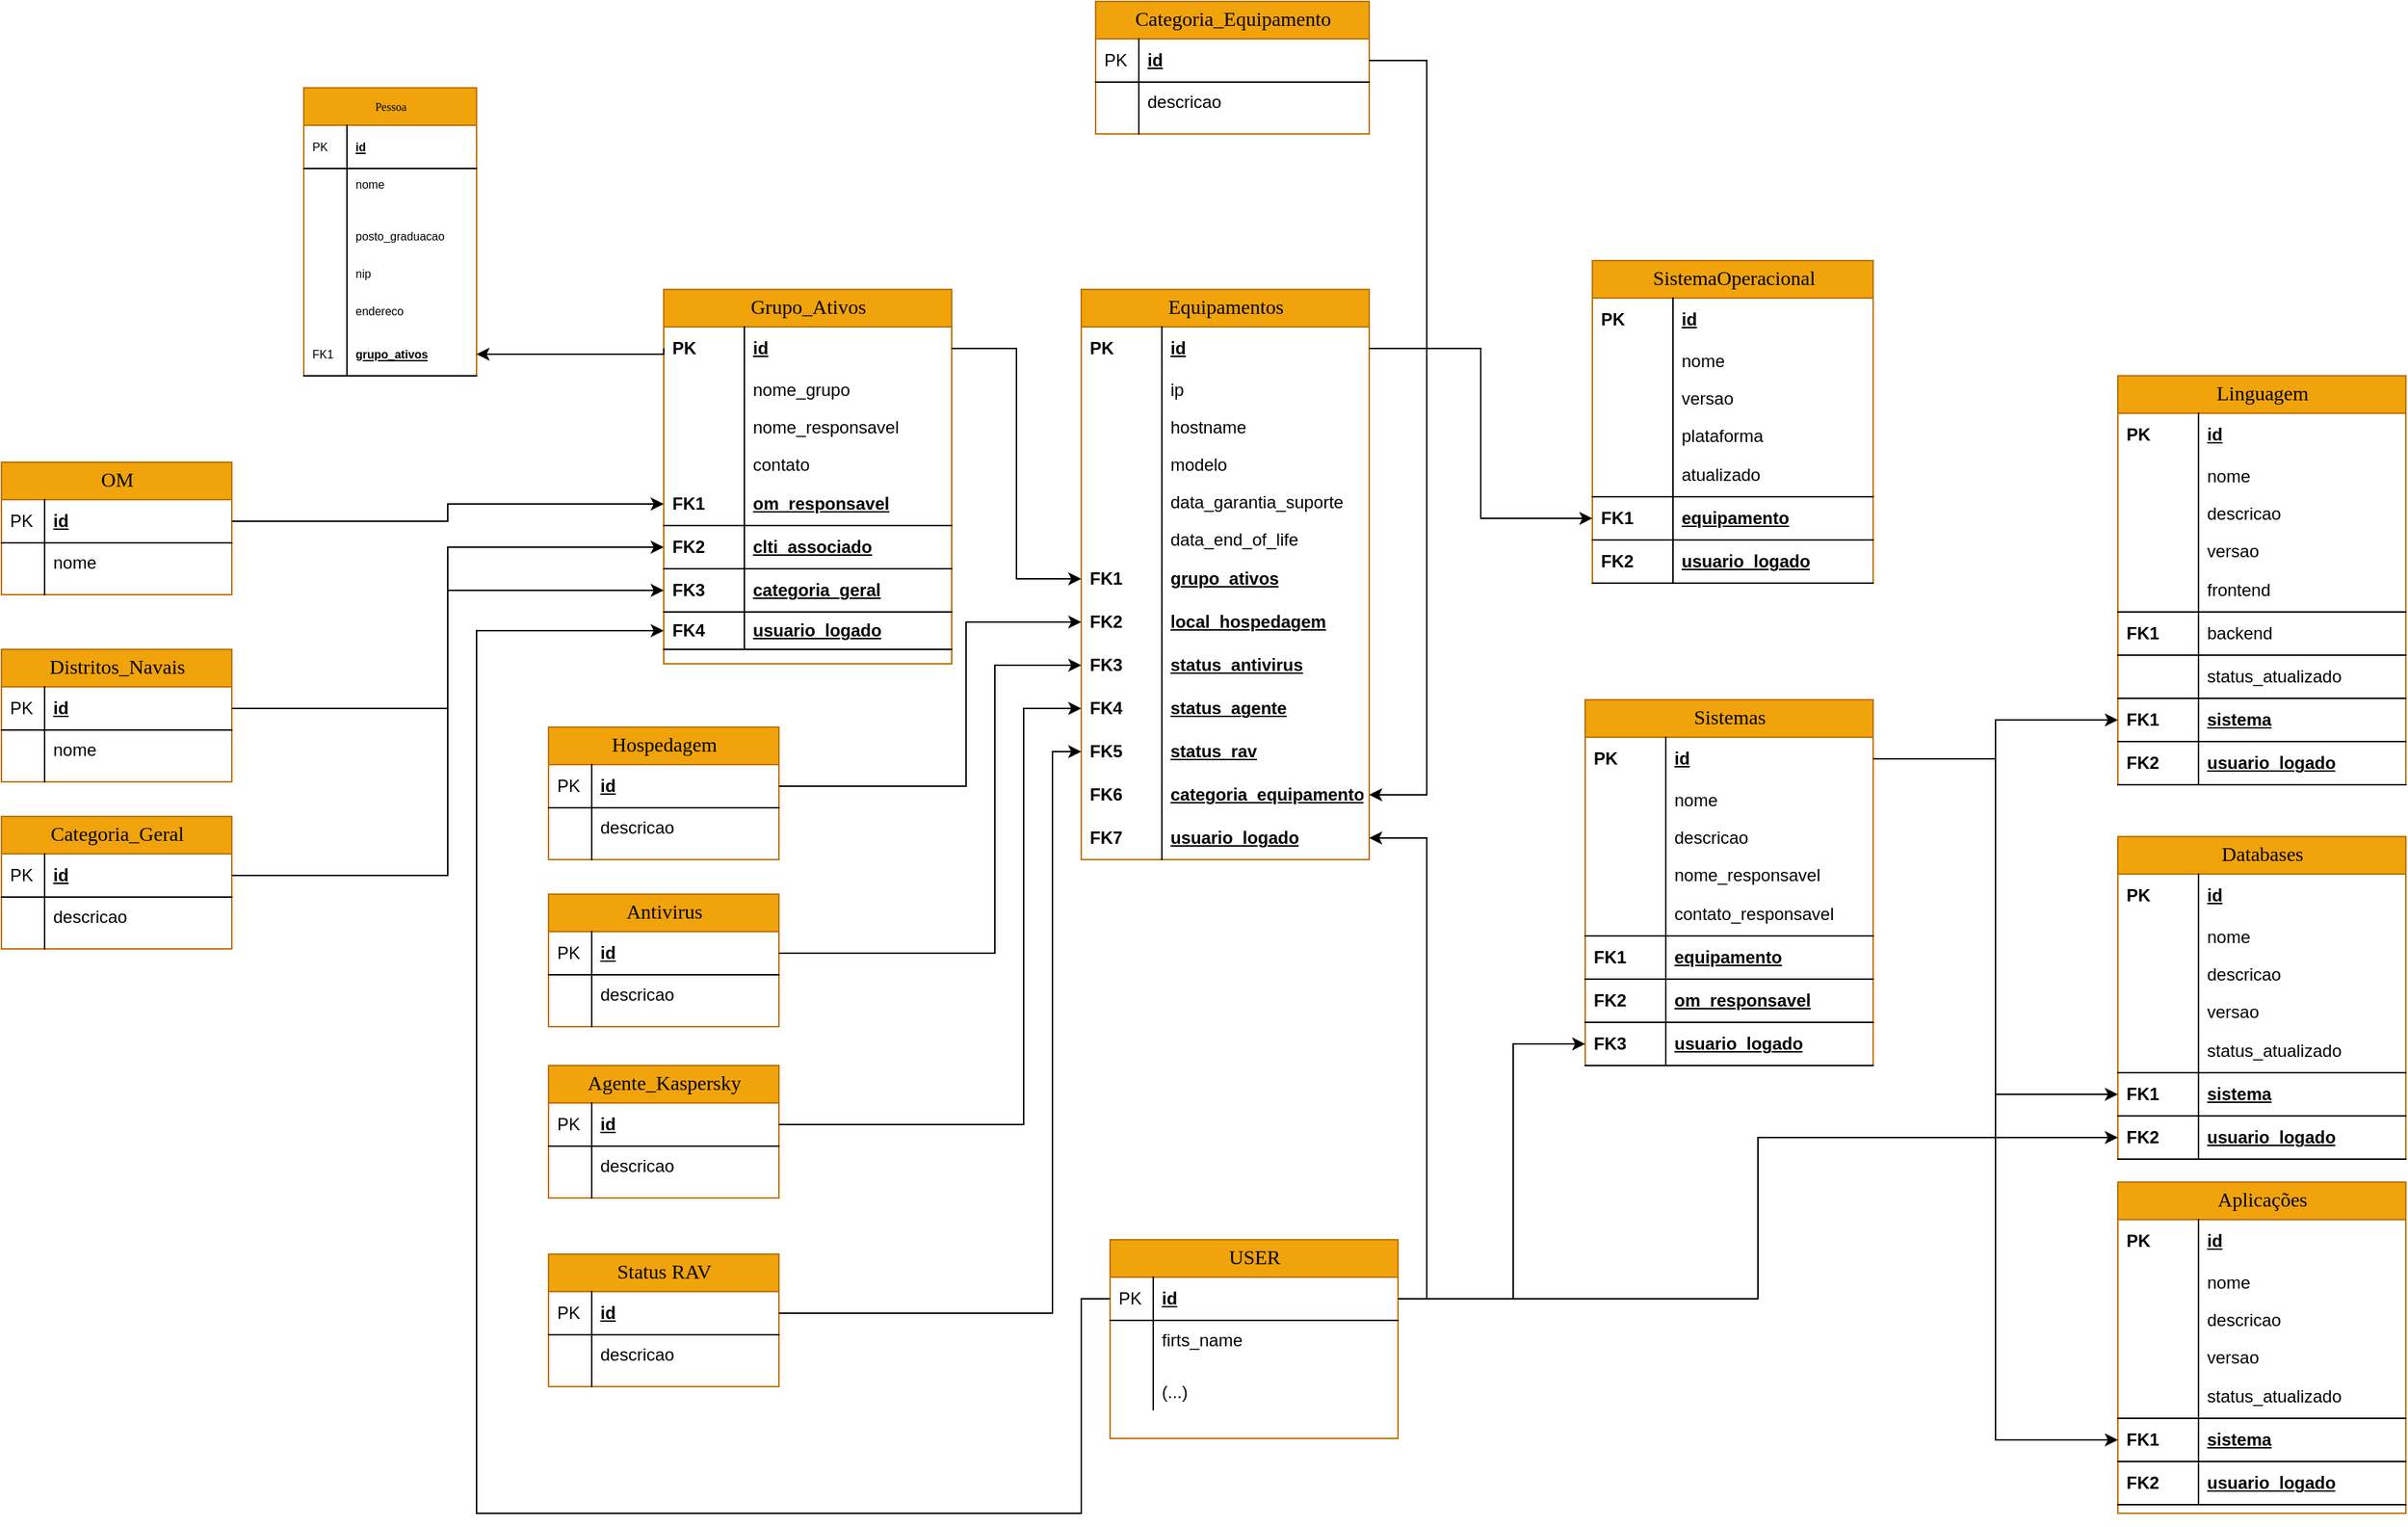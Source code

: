 <mxfile version="21.1.1" type="github">
  <diagram name="Page-1" id="e56a1550-8fbb-45ad-956c-1786394a9013">
    <mxGraphModel dx="2046" dy="1126" grid="1" gridSize="10" guides="1" tooltips="1" connect="1" arrows="1" fold="1" page="0" pageScale="1" pageWidth="1100" pageHeight="850" background="none" math="0" shadow="0">
      <root>
        <mxCell id="0" />
        <mxCell id="1" parent="0" />
        <mxCell id="2e49270ec7c68f3f-1" value="Grupo_Ativos" style="swimlane;html=1;fontStyle=0;childLayout=stackLayout;horizontal=1;startSize=26;fillColor=#f0a30a;horizontalStack=0;resizeParent=1;resizeLast=0;collapsible=1;marginBottom=0;swimlaneFillColor=#ffffff;align=center;rounded=0;shadow=0;comic=0;labelBackgroundColor=none;strokeWidth=1;fontFamily=Verdana;fontSize=14;strokeColor=#BD7000;fontColor=#000000;" parent="1" vertex="1">
          <mxGeometry x="230" y="-180" width="200" height="260" as="geometry" />
        </mxCell>
        <mxCell id="2e49270ec7c68f3f-2" value="id" style="shape=partialRectangle;top=0;left=0;right=0;bottom=0;html=1;align=left;verticalAlign=middle;fillColor=none;spacingLeft=60;spacingRight=4;whiteSpace=wrap;overflow=hidden;rotatable=0;points=[[0,0.5],[1,0.5]];portConstraint=eastwest;dropTarget=0;fontStyle=5;" parent="2e49270ec7c68f3f-1" vertex="1">
          <mxGeometry y="26" width="200" height="30" as="geometry" />
        </mxCell>
        <mxCell id="2e49270ec7c68f3f-3" value="PK" style="shape=partialRectangle;fontStyle=1;top=0;left=0;bottom=0;html=1;fillColor=none;align=left;verticalAlign=middle;spacingLeft=4;spacingRight=4;whiteSpace=wrap;overflow=hidden;rotatable=0;points=[];portConstraint=eastwest;part=1;" parent="2e49270ec7c68f3f-2" vertex="1" connectable="0">
          <mxGeometry width="56" height="30" as="geometry" />
        </mxCell>
        <mxCell id="2e49270ec7c68f3f-6" value="nome_grupo" style="shape=partialRectangle;top=0;left=0;right=0;bottom=0;html=1;align=left;verticalAlign=top;fillColor=none;spacingLeft=60;spacingRight=4;whiteSpace=wrap;overflow=hidden;rotatable=0;points=[[0,0.5],[1,0.5]];portConstraint=eastwest;dropTarget=0;" parent="2e49270ec7c68f3f-1" vertex="1">
          <mxGeometry y="56" width="200" height="26" as="geometry" />
        </mxCell>
        <mxCell id="2e49270ec7c68f3f-7" value="" style="shape=partialRectangle;top=0;left=0;bottom=0;html=1;fillColor=none;align=left;verticalAlign=top;spacingLeft=4;spacingRight=4;whiteSpace=wrap;overflow=hidden;rotatable=0;points=[];portConstraint=eastwest;part=1;" parent="2e49270ec7c68f3f-6" vertex="1" connectable="0">
          <mxGeometry width="56" height="26" as="geometry" />
        </mxCell>
        <mxCell id="viKGJ7kzJd5nFKRAe9r_-1" value="nome_responsavel" style="shape=partialRectangle;top=0;left=0;right=0;bottom=0;html=1;align=left;verticalAlign=top;fillColor=none;spacingLeft=60;spacingRight=4;whiteSpace=wrap;overflow=hidden;rotatable=0;points=[[0,0.5],[1,0.5]];portConstraint=eastwest;dropTarget=0;" vertex="1" parent="2e49270ec7c68f3f-1">
          <mxGeometry y="82" width="200" height="26" as="geometry" />
        </mxCell>
        <mxCell id="viKGJ7kzJd5nFKRAe9r_-2" value="" style="shape=partialRectangle;top=0;left=0;bottom=0;html=1;fillColor=none;align=left;verticalAlign=top;spacingLeft=4;spacingRight=4;whiteSpace=wrap;overflow=hidden;rotatable=0;points=[];portConstraint=eastwest;part=1;" vertex="1" connectable="0" parent="viKGJ7kzJd5nFKRAe9r_-1">
          <mxGeometry width="56" height="26" as="geometry" />
        </mxCell>
        <mxCell id="viKGJ7kzJd5nFKRAe9r_-3" value="contato" style="shape=partialRectangle;top=0;left=0;right=0;bottom=0;html=1;align=left;verticalAlign=top;fillColor=none;spacingLeft=60;spacingRight=4;whiteSpace=wrap;overflow=hidden;rotatable=0;points=[[0,0.5],[1,0.5]];portConstraint=eastwest;dropTarget=0;" vertex="1" parent="2e49270ec7c68f3f-1">
          <mxGeometry y="108" width="200" height="26" as="geometry" />
        </mxCell>
        <mxCell id="viKGJ7kzJd5nFKRAe9r_-4" value="" style="shape=partialRectangle;top=0;left=0;bottom=0;html=1;fillColor=none;align=left;verticalAlign=top;spacingLeft=4;spacingRight=4;whiteSpace=wrap;overflow=hidden;rotatable=0;points=[];portConstraint=eastwest;part=1;" vertex="1" connectable="0" parent="viKGJ7kzJd5nFKRAe9r_-3">
          <mxGeometry width="56" height="26" as="geometry" />
        </mxCell>
        <mxCell id="viKGJ7kzJd5nFKRAe9r_-11" value="om_responsavel" style="shape=partialRectangle;top=0;left=0;right=0;bottom=1;html=1;align=left;verticalAlign=middle;fillColor=none;spacingLeft=60;spacingRight=4;whiteSpace=wrap;overflow=hidden;rotatable=0;points=[[0,0.5],[1,0.5]];portConstraint=eastwest;dropTarget=0;fontStyle=5;" vertex="1" parent="2e49270ec7c68f3f-1">
          <mxGeometry y="134" width="200" height="30" as="geometry" />
        </mxCell>
        <mxCell id="viKGJ7kzJd5nFKRAe9r_-12" value="FK1" style="shape=partialRectangle;fontStyle=1;top=0;left=0;bottom=0;html=1;fillColor=none;align=left;verticalAlign=middle;spacingLeft=4;spacingRight=4;whiteSpace=wrap;overflow=hidden;rotatable=0;points=[];portConstraint=eastwest;part=1;" vertex="1" connectable="0" parent="viKGJ7kzJd5nFKRAe9r_-11">
          <mxGeometry width="56" height="30" as="geometry" />
        </mxCell>
        <mxCell id="viKGJ7kzJd5nFKRAe9r_-13" value="clti_associado" style="shape=partialRectangle;top=0;left=0;right=0;bottom=1;html=1;align=left;verticalAlign=middle;fillColor=none;spacingLeft=60;spacingRight=4;whiteSpace=wrap;overflow=hidden;rotatable=0;points=[[0,0.5],[1,0.5]];portConstraint=eastwest;dropTarget=0;fontStyle=5;" vertex="1" parent="2e49270ec7c68f3f-1">
          <mxGeometry y="164" width="200" height="30" as="geometry" />
        </mxCell>
        <mxCell id="viKGJ7kzJd5nFKRAe9r_-14" value="FK2" style="shape=partialRectangle;fontStyle=1;top=0;left=0;bottom=0;html=1;fillColor=none;align=left;verticalAlign=middle;spacingLeft=4;spacingRight=4;whiteSpace=wrap;overflow=hidden;rotatable=0;points=[];portConstraint=eastwest;part=1;" vertex="1" connectable="0" parent="viKGJ7kzJd5nFKRAe9r_-13">
          <mxGeometry width="56" height="30" as="geometry" />
        </mxCell>
        <mxCell id="viKGJ7kzJd5nFKRAe9r_-15" value="categoria_geral" style="shape=partialRectangle;top=0;left=0;right=0;bottom=1;html=1;align=left;verticalAlign=middle;fillColor=none;spacingLeft=60;spacingRight=4;whiteSpace=wrap;overflow=hidden;rotatable=0;points=[[0,0.5],[1,0.5]];portConstraint=eastwest;dropTarget=0;fontStyle=5;" vertex="1" parent="2e49270ec7c68f3f-1">
          <mxGeometry y="194" width="200" height="30" as="geometry" />
        </mxCell>
        <mxCell id="viKGJ7kzJd5nFKRAe9r_-16" value="FK3" style="shape=partialRectangle;fontStyle=1;top=0;left=0;bottom=0;html=1;fillColor=none;align=left;verticalAlign=middle;spacingLeft=4;spacingRight=4;whiteSpace=wrap;overflow=hidden;rotatable=0;points=[];portConstraint=eastwest;part=1;" vertex="1" connectable="0" parent="viKGJ7kzJd5nFKRAe9r_-15">
          <mxGeometry width="56" height="30" as="geometry" />
        </mxCell>
        <mxCell id="viKGJ7kzJd5nFKRAe9r_-17" value="usuario_logado" style="shape=partialRectangle;top=0;left=0;right=0;bottom=1;html=1;align=left;verticalAlign=middle;fillColor=none;spacingLeft=60;spacingRight=4;whiteSpace=wrap;overflow=hidden;rotatable=0;points=[[0,0.5],[1,0.5]];portConstraint=eastwest;dropTarget=0;fontStyle=5;" vertex="1" parent="2e49270ec7c68f3f-1">
          <mxGeometry y="224" width="200" height="26" as="geometry" />
        </mxCell>
        <mxCell id="viKGJ7kzJd5nFKRAe9r_-18" value="FK4" style="shape=partialRectangle;fontStyle=1;top=0;left=0;bottom=0;html=1;fillColor=none;align=left;verticalAlign=middle;spacingLeft=4;spacingRight=4;whiteSpace=wrap;overflow=hidden;rotatable=0;points=[];portConstraint=eastwest;part=1;" vertex="1" connectable="0" parent="viKGJ7kzJd5nFKRAe9r_-17">
          <mxGeometry width="56" height="26" as="geometry" />
        </mxCell>
        <mxCell id="2e49270ec7c68f3f-80" value="OM" style="swimlane;html=1;fontStyle=0;childLayout=stackLayout;horizontal=1;startSize=26;fillColor=#f0a30a;horizontalStack=0;resizeParent=1;resizeLast=0;collapsible=1;marginBottom=0;swimlaneFillColor=#ffffff;align=center;rounded=0;shadow=0;comic=0;labelBackgroundColor=none;strokeWidth=1;fontFamily=Verdana;fontSize=14;fontColor=#000000;strokeColor=#BD7000;" parent="1" vertex="1">
          <mxGeometry x="-230" y="-60" width="160" height="92" as="geometry" />
        </mxCell>
        <mxCell id="2e49270ec7c68f3f-81" value="id" style="shape=partialRectangle;top=0;left=0;right=0;bottom=1;html=1;align=left;verticalAlign=middle;fillColor=none;spacingLeft=34;spacingRight=4;whiteSpace=wrap;overflow=hidden;rotatable=0;points=[[0,0.5],[1,0.5]];portConstraint=eastwest;dropTarget=0;fontStyle=5;" parent="2e49270ec7c68f3f-80" vertex="1">
          <mxGeometry y="26" width="160" height="30" as="geometry" />
        </mxCell>
        <mxCell id="2e49270ec7c68f3f-82" value="PK" style="shape=partialRectangle;top=0;left=0;bottom=0;html=1;fillColor=none;align=left;verticalAlign=middle;spacingLeft=4;spacingRight=4;whiteSpace=wrap;overflow=hidden;rotatable=0;points=[];portConstraint=eastwest;part=1;" parent="2e49270ec7c68f3f-81" vertex="1" connectable="0">
          <mxGeometry width="30" height="30" as="geometry" />
        </mxCell>
        <mxCell id="2e49270ec7c68f3f-83" value="nome" style="shape=partialRectangle;top=0;left=0;right=0;bottom=0;html=1;align=left;verticalAlign=top;fillColor=none;spacingLeft=34;spacingRight=4;whiteSpace=wrap;overflow=hidden;rotatable=0;points=[[0,0.5],[1,0.5]];portConstraint=eastwest;dropTarget=0;" parent="2e49270ec7c68f3f-80" vertex="1">
          <mxGeometry y="56" width="160" height="26" as="geometry" />
        </mxCell>
        <mxCell id="2e49270ec7c68f3f-84" value="" style="shape=partialRectangle;top=0;left=0;bottom=0;html=1;fillColor=none;align=left;verticalAlign=top;spacingLeft=4;spacingRight=4;whiteSpace=wrap;overflow=hidden;rotatable=0;points=[];portConstraint=eastwest;part=1;" parent="2e49270ec7c68f3f-83" vertex="1" connectable="0">
          <mxGeometry width="30" height="26" as="geometry" />
        </mxCell>
        <mxCell id="2e49270ec7c68f3f-89" value="" style="shape=partialRectangle;top=0;left=0;right=0;bottom=0;html=1;align=left;verticalAlign=top;fillColor=none;spacingLeft=34;spacingRight=4;whiteSpace=wrap;overflow=hidden;rotatable=0;points=[[0,0.5],[1,0.5]];portConstraint=eastwest;dropTarget=0;" parent="2e49270ec7c68f3f-80" vertex="1">
          <mxGeometry y="82" width="160" height="10" as="geometry" />
        </mxCell>
        <mxCell id="2e49270ec7c68f3f-90" value="" style="shape=partialRectangle;top=0;left=0;bottom=0;html=1;fillColor=none;align=left;verticalAlign=top;spacingLeft=4;spacingRight=4;whiteSpace=wrap;overflow=hidden;rotatable=0;points=[];portConstraint=eastwest;part=1;" parent="2e49270ec7c68f3f-89" vertex="1" connectable="0">
          <mxGeometry width="30" height="10" as="geometry" />
        </mxCell>
        <mxCell id="viKGJ7kzJd5nFKRAe9r_-21" style="edgeStyle=orthogonalEdgeStyle;rounded=0;orthogonalLoop=1;jettySize=auto;html=1;exitX=1;exitY=0.5;exitDx=0;exitDy=0;entryX=0;entryY=0.5;entryDx=0;entryDy=0;" edge="1" parent="1" source="2e49270ec7c68f3f-81" target="viKGJ7kzJd5nFKRAe9r_-11">
          <mxGeometry relative="1" as="geometry" />
        </mxCell>
        <mxCell id="viKGJ7kzJd5nFKRAe9r_-22" value="Distritos_Navais" style="swimlane;html=1;fontStyle=0;childLayout=stackLayout;horizontal=1;startSize=26;fillColor=#f0a30a;horizontalStack=0;resizeParent=1;resizeLast=0;collapsible=1;marginBottom=0;swimlaneFillColor=#ffffff;align=center;rounded=0;shadow=0;comic=0;labelBackgroundColor=none;strokeWidth=1;fontFamily=Verdana;fontSize=14;fontColor=#000000;strokeColor=#BD7000;" vertex="1" parent="1">
          <mxGeometry x="-230" y="70" width="160" height="92" as="geometry" />
        </mxCell>
        <mxCell id="viKGJ7kzJd5nFKRAe9r_-23" value="id" style="shape=partialRectangle;top=0;left=0;right=0;bottom=1;html=1;align=left;verticalAlign=middle;fillColor=none;spacingLeft=34;spacingRight=4;whiteSpace=wrap;overflow=hidden;rotatable=0;points=[[0,0.5],[1,0.5]];portConstraint=eastwest;dropTarget=0;fontStyle=5;" vertex="1" parent="viKGJ7kzJd5nFKRAe9r_-22">
          <mxGeometry y="26" width="160" height="30" as="geometry" />
        </mxCell>
        <mxCell id="viKGJ7kzJd5nFKRAe9r_-24" value="PK" style="shape=partialRectangle;top=0;left=0;bottom=0;html=1;fillColor=none;align=left;verticalAlign=middle;spacingLeft=4;spacingRight=4;whiteSpace=wrap;overflow=hidden;rotatable=0;points=[];portConstraint=eastwest;part=1;" vertex="1" connectable="0" parent="viKGJ7kzJd5nFKRAe9r_-23">
          <mxGeometry width="30" height="30" as="geometry" />
        </mxCell>
        <mxCell id="viKGJ7kzJd5nFKRAe9r_-25" value="nome" style="shape=partialRectangle;top=0;left=0;right=0;bottom=0;html=1;align=left;verticalAlign=top;fillColor=none;spacingLeft=34;spacingRight=4;whiteSpace=wrap;overflow=hidden;rotatable=0;points=[[0,0.5],[1,0.5]];portConstraint=eastwest;dropTarget=0;" vertex="1" parent="viKGJ7kzJd5nFKRAe9r_-22">
          <mxGeometry y="56" width="160" height="26" as="geometry" />
        </mxCell>
        <mxCell id="viKGJ7kzJd5nFKRAe9r_-26" value="" style="shape=partialRectangle;top=0;left=0;bottom=0;html=1;fillColor=none;align=left;verticalAlign=top;spacingLeft=4;spacingRight=4;whiteSpace=wrap;overflow=hidden;rotatable=0;points=[];portConstraint=eastwest;part=1;" vertex="1" connectable="0" parent="viKGJ7kzJd5nFKRAe9r_-25">
          <mxGeometry width="30" height="26" as="geometry" />
        </mxCell>
        <mxCell id="viKGJ7kzJd5nFKRAe9r_-27" value="" style="shape=partialRectangle;top=0;left=0;right=0;bottom=0;html=1;align=left;verticalAlign=top;fillColor=none;spacingLeft=34;spacingRight=4;whiteSpace=wrap;overflow=hidden;rotatable=0;points=[[0,0.5],[1,0.5]];portConstraint=eastwest;dropTarget=0;" vertex="1" parent="viKGJ7kzJd5nFKRAe9r_-22">
          <mxGeometry y="82" width="160" height="10" as="geometry" />
        </mxCell>
        <mxCell id="viKGJ7kzJd5nFKRAe9r_-28" value="" style="shape=partialRectangle;top=0;left=0;bottom=0;html=1;fillColor=none;align=left;verticalAlign=top;spacingLeft=4;spacingRight=4;whiteSpace=wrap;overflow=hidden;rotatable=0;points=[];portConstraint=eastwest;part=1;" vertex="1" connectable="0" parent="viKGJ7kzJd5nFKRAe9r_-27">
          <mxGeometry width="30" height="10" as="geometry" />
        </mxCell>
        <mxCell id="viKGJ7kzJd5nFKRAe9r_-29" style="edgeStyle=orthogonalEdgeStyle;rounded=0;orthogonalLoop=1;jettySize=auto;html=1;exitX=1;exitY=0.5;exitDx=0;exitDy=0;entryX=0;entryY=0.5;entryDx=0;entryDy=0;" edge="1" parent="1" source="viKGJ7kzJd5nFKRAe9r_-23" target="viKGJ7kzJd5nFKRAe9r_-13">
          <mxGeometry relative="1" as="geometry" />
        </mxCell>
        <mxCell id="viKGJ7kzJd5nFKRAe9r_-30" value="Categoria_Geral" style="swimlane;html=1;fontStyle=0;childLayout=stackLayout;horizontal=1;startSize=26;fillColor=#f0a30a;horizontalStack=0;resizeParent=1;resizeLast=0;collapsible=1;marginBottom=0;swimlaneFillColor=#ffffff;align=center;rounded=0;shadow=0;comic=0;labelBackgroundColor=none;strokeWidth=1;fontFamily=Verdana;fontSize=14;fontColor=#000000;strokeColor=#BD7000;" vertex="1" parent="1">
          <mxGeometry x="-230" y="186" width="160" height="92" as="geometry" />
        </mxCell>
        <mxCell id="viKGJ7kzJd5nFKRAe9r_-31" value="id" style="shape=partialRectangle;top=0;left=0;right=0;bottom=1;html=1;align=left;verticalAlign=middle;fillColor=none;spacingLeft=34;spacingRight=4;whiteSpace=wrap;overflow=hidden;rotatable=0;points=[[0,0.5],[1,0.5]];portConstraint=eastwest;dropTarget=0;fontStyle=5;" vertex="1" parent="viKGJ7kzJd5nFKRAe9r_-30">
          <mxGeometry y="26" width="160" height="30" as="geometry" />
        </mxCell>
        <mxCell id="viKGJ7kzJd5nFKRAe9r_-32" value="PK" style="shape=partialRectangle;top=0;left=0;bottom=0;html=1;fillColor=none;align=left;verticalAlign=middle;spacingLeft=4;spacingRight=4;whiteSpace=wrap;overflow=hidden;rotatable=0;points=[];portConstraint=eastwest;part=1;" vertex="1" connectable="0" parent="viKGJ7kzJd5nFKRAe9r_-31">
          <mxGeometry width="30" height="30" as="geometry" />
        </mxCell>
        <mxCell id="viKGJ7kzJd5nFKRAe9r_-33" value="descricao" style="shape=partialRectangle;top=0;left=0;right=0;bottom=0;html=1;align=left;verticalAlign=top;fillColor=none;spacingLeft=34;spacingRight=4;whiteSpace=wrap;overflow=hidden;rotatable=0;points=[[0,0.5],[1,0.5]];portConstraint=eastwest;dropTarget=0;" vertex="1" parent="viKGJ7kzJd5nFKRAe9r_-30">
          <mxGeometry y="56" width="160" height="26" as="geometry" />
        </mxCell>
        <mxCell id="viKGJ7kzJd5nFKRAe9r_-34" value="" style="shape=partialRectangle;top=0;left=0;bottom=0;html=1;fillColor=none;align=left;verticalAlign=top;spacingLeft=4;spacingRight=4;whiteSpace=wrap;overflow=hidden;rotatable=0;points=[];portConstraint=eastwest;part=1;" vertex="1" connectable="0" parent="viKGJ7kzJd5nFKRAe9r_-33">
          <mxGeometry width="30" height="26" as="geometry" />
        </mxCell>
        <mxCell id="viKGJ7kzJd5nFKRAe9r_-35" value="" style="shape=partialRectangle;top=0;left=0;right=0;bottom=0;html=1;align=left;verticalAlign=top;fillColor=none;spacingLeft=34;spacingRight=4;whiteSpace=wrap;overflow=hidden;rotatable=0;points=[[0,0.5],[1,0.5]];portConstraint=eastwest;dropTarget=0;" vertex="1" parent="viKGJ7kzJd5nFKRAe9r_-30">
          <mxGeometry y="82" width="160" height="10" as="geometry" />
        </mxCell>
        <mxCell id="viKGJ7kzJd5nFKRAe9r_-36" value="" style="shape=partialRectangle;top=0;left=0;bottom=0;html=1;fillColor=none;align=left;verticalAlign=top;spacingLeft=4;spacingRight=4;whiteSpace=wrap;overflow=hidden;rotatable=0;points=[];portConstraint=eastwest;part=1;" vertex="1" connectable="0" parent="viKGJ7kzJd5nFKRAe9r_-35">
          <mxGeometry width="30" height="10" as="geometry" />
        </mxCell>
        <mxCell id="viKGJ7kzJd5nFKRAe9r_-37" style="edgeStyle=orthogonalEdgeStyle;rounded=0;orthogonalLoop=1;jettySize=auto;html=1;exitX=1;exitY=0.5;exitDx=0;exitDy=0;entryX=0;entryY=0.5;entryDx=0;entryDy=0;" edge="1" parent="1" source="viKGJ7kzJd5nFKRAe9r_-31" target="viKGJ7kzJd5nFKRAe9r_-15">
          <mxGeometry relative="1" as="geometry" />
        </mxCell>
        <mxCell id="viKGJ7kzJd5nFKRAe9r_-38" value="Pessoa" style="swimlane;html=1;fontStyle=0;childLayout=stackLayout;horizontal=1;startSize=26;fillColor=#f0a30a;horizontalStack=0;resizeParent=1;resizeLast=0;collapsible=1;marginBottom=0;swimlaneFillColor=#ffffff;align=center;rounded=0;shadow=0;comic=0;labelBackgroundColor=none;strokeWidth=1;fontFamily=Verdana;fontSize=8;fontColor=#000000;strokeColor=#BD7000;" vertex="1" parent="1">
          <mxGeometry x="-20" y="-320" width="120" height="200" as="geometry" />
        </mxCell>
        <mxCell id="viKGJ7kzJd5nFKRAe9r_-39" value="id" style="shape=partialRectangle;top=0;left=0;right=0;bottom=1;html=1;align=left;verticalAlign=middle;fillColor=none;spacingLeft=34;spacingRight=4;whiteSpace=wrap;overflow=hidden;rotatable=0;points=[[0,0.5],[1,0.5]];portConstraint=eastwest;dropTarget=0;fontStyle=5;fontSize=8;" vertex="1" parent="viKGJ7kzJd5nFKRAe9r_-38">
          <mxGeometry y="26" width="120" height="30" as="geometry" />
        </mxCell>
        <mxCell id="viKGJ7kzJd5nFKRAe9r_-40" value="PK" style="shape=partialRectangle;top=0;left=0;bottom=0;html=1;fillColor=none;align=left;verticalAlign=middle;spacingLeft=4;spacingRight=4;whiteSpace=wrap;overflow=hidden;rotatable=0;points=[];portConstraint=eastwest;part=1;fontSize=8;" vertex="1" connectable="0" parent="viKGJ7kzJd5nFKRAe9r_-39">
          <mxGeometry width="30" height="30" as="geometry" />
        </mxCell>
        <mxCell id="viKGJ7kzJd5nFKRAe9r_-41" value="nome" style="shape=partialRectangle;top=0;left=0;right=0;bottom=0;html=1;align=left;verticalAlign=top;fillColor=none;spacingLeft=34;spacingRight=4;whiteSpace=wrap;overflow=hidden;rotatable=0;points=[[0,0.5],[1,0.5]];portConstraint=eastwest;dropTarget=0;fontSize=8;" vertex="1" parent="viKGJ7kzJd5nFKRAe9r_-38">
          <mxGeometry y="56" width="120" height="26" as="geometry" />
        </mxCell>
        <mxCell id="viKGJ7kzJd5nFKRAe9r_-42" value="" style="shape=partialRectangle;top=0;left=0;bottom=0;html=1;fillColor=none;align=left;verticalAlign=top;spacingLeft=4;spacingRight=4;whiteSpace=wrap;overflow=hidden;rotatable=0;points=[];portConstraint=eastwest;part=1;fontSize=8;" vertex="1" connectable="0" parent="viKGJ7kzJd5nFKRAe9r_-41">
          <mxGeometry width="30" height="26" as="geometry" />
        </mxCell>
        <mxCell id="viKGJ7kzJd5nFKRAe9r_-43" value="" style="shape=partialRectangle;top=0;left=0;right=0;bottom=0;html=1;align=left;verticalAlign=top;fillColor=none;spacingLeft=34;spacingRight=4;whiteSpace=wrap;overflow=hidden;rotatable=0;points=[[0,0.5],[1,0.5]];portConstraint=eastwest;dropTarget=0;fontSize=8;" vertex="1" parent="viKGJ7kzJd5nFKRAe9r_-38">
          <mxGeometry y="82" width="120" height="10" as="geometry" />
        </mxCell>
        <mxCell id="viKGJ7kzJd5nFKRAe9r_-44" value="" style="shape=partialRectangle;top=0;left=0;bottom=0;html=1;fillColor=none;align=left;verticalAlign=top;spacingLeft=4;spacingRight=4;whiteSpace=wrap;overflow=hidden;rotatable=0;points=[];portConstraint=eastwest;part=1;fontSize=8;" vertex="1" connectable="0" parent="viKGJ7kzJd5nFKRAe9r_-43">
          <mxGeometry width="30" height="10" as="geometry" />
        </mxCell>
        <mxCell id="viKGJ7kzJd5nFKRAe9r_-46" value="posto_graduacao" style="shape=partialRectangle;top=0;left=0;right=0;bottom=0;html=1;align=left;verticalAlign=top;fillColor=none;spacingLeft=34;spacingRight=4;whiteSpace=wrap;overflow=hidden;rotatable=0;points=[[0,0.5],[1,0.5]];portConstraint=eastwest;dropTarget=0;fontSize=8;" vertex="1" parent="viKGJ7kzJd5nFKRAe9r_-38">
          <mxGeometry y="92" width="120" height="26" as="geometry" />
        </mxCell>
        <mxCell id="viKGJ7kzJd5nFKRAe9r_-47" value="" style="shape=partialRectangle;top=0;left=0;bottom=0;html=1;fillColor=none;align=left;verticalAlign=top;spacingLeft=4;spacingRight=4;whiteSpace=wrap;overflow=hidden;rotatable=0;points=[];portConstraint=eastwest;part=1;fontSize=8;" vertex="1" connectable="0" parent="viKGJ7kzJd5nFKRAe9r_-46">
          <mxGeometry width="30" height="26" as="geometry" />
        </mxCell>
        <mxCell id="viKGJ7kzJd5nFKRAe9r_-48" value="nip" style="shape=partialRectangle;top=0;left=0;right=0;bottom=0;html=1;align=left;verticalAlign=top;fillColor=none;spacingLeft=34;spacingRight=4;whiteSpace=wrap;overflow=hidden;rotatable=0;points=[[0,0.5],[1,0.5]];portConstraint=eastwest;dropTarget=0;fontSize=8;" vertex="1" parent="viKGJ7kzJd5nFKRAe9r_-38">
          <mxGeometry y="118" width="120" height="26" as="geometry" />
        </mxCell>
        <mxCell id="viKGJ7kzJd5nFKRAe9r_-49" value="" style="shape=partialRectangle;top=0;left=0;bottom=0;html=1;fillColor=none;align=left;verticalAlign=top;spacingLeft=4;spacingRight=4;whiteSpace=wrap;overflow=hidden;rotatable=0;points=[];portConstraint=eastwest;part=1;fontSize=8;" vertex="1" connectable="0" parent="viKGJ7kzJd5nFKRAe9r_-48">
          <mxGeometry width="30" height="26" as="geometry" />
        </mxCell>
        <mxCell id="viKGJ7kzJd5nFKRAe9r_-50" value="endereco" style="shape=partialRectangle;top=0;left=0;right=0;bottom=0;html=1;align=left;verticalAlign=top;fillColor=none;spacingLeft=34;spacingRight=4;whiteSpace=wrap;overflow=hidden;rotatable=0;points=[[0,0.5],[1,0.5]];portConstraint=eastwest;dropTarget=0;fontSize=8;" vertex="1" parent="viKGJ7kzJd5nFKRAe9r_-38">
          <mxGeometry y="144" width="120" height="26" as="geometry" />
        </mxCell>
        <mxCell id="viKGJ7kzJd5nFKRAe9r_-51" value="" style="shape=partialRectangle;top=0;left=0;bottom=0;html=1;fillColor=none;align=left;verticalAlign=top;spacingLeft=4;spacingRight=4;whiteSpace=wrap;overflow=hidden;rotatable=0;points=[];portConstraint=eastwest;part=1;fontSize=8;" vertex="1" connectable="0" parent="viKGJ7kzJd5nFKRAe9r_-50">
          <mxGeometry width="30" height="26" as="geometry" />
        </mxCell>
        <mxCell id="viKGJ7kzJd5nFKRAe9r_-52" value="grupo_ativos" style="shape=partialRectangle;top=0;left=0;right=0;bottom=1;html=1;align=left;verticalAlign=middle;fillColor=none;spacingLeft=34;spacingRight=4;whiteSpace=wrap;overflow=hidden;rotatable=0;points=[[0,0.5],[1,0.5]];portConstraint=eastwest;dropTarget=0;fontStyle=5;fontSize=8;" vertex="1" parent="viKGJ7kzJd5nFKRAe9r_-38">
          <mxGeometry y="170" width="120" height="30" as="geometry" />
        </mxCell>
        <mxCell id="viKGJ7kzJd5nFKRAe9r_-53" value="FK1" style="shape=partialRectangle;top=0;left=0;bottom=0;html=1;fillColor=none;align=left;verticalAlign=middle;spacingLeft=4;spacingRight=4;whiteSpace=wrap;overflow=hidden;rotatable=0;points=[];portConstraint=eastwest;part=1;fontSize=8;" vertex="1" connectable="0" parent="viKGJ7kzJd5nFKRAe9r_-52">
          <mxGeometry width="30" height="30" as="geometry" />
        </mxCell>
        <mxCell id="viKGJ7kzJd5nFKRAe9r_-54" value="Equipamentos" style="swimlane;html=1;fontStyle=0;childLayout=stackLayout;horizontal=1;startSize=26;fillColor=#f0a30a;horizontalStack=0;resizeParent=1;resizeLast=0;collapsible=1;marginBottom=0;swimlaneFillColor=#ffffff;align=center;rounded=0;shadow=0;comic=0;labelBackgroundColor=none;strokeWidth=1;fontFamily=Verdana;fontSize=14;strokeColor=#BD7000;fontColor=#000000;" vertex="1" parent="1">
          <mxGeometry x="520" y="-180" width="200" height="396" as="geometry" />
        </mxCell>
        <mxCell id="viKGJ7kzJd5nFKRAe9r_-55" value="id" style="shape=partialRectangle;top=0;left=0;right=0;bottom=0;html=1;align=left;verticalAlign=middle;fillColor=none;spacingLeft=60;spacingRight=4;whiteSpace=wrap;overflow=hidden;rotatable=0;points=[[0,0.5],[1,0.5]];portConstraint=eastwest;dropTarget=0;fontStyle=5;" vertex="1" parent="viKGJ7kzJd5nFKRAe9r_-54">
          <mxGeometry y="26" width="200" height="30" as="geometry" />
        </mxCell>
        <mxCell id="viKGJ7kzJd5nFKRAe9r_-56" value="PK" style="shape=partialRectangle;fontStyle=1;top=0;left=0;bottom=0;html=1;fillColor=none;align=left;verticalAlign=middle;spacingLeft=4;spacingRight=4;whiteSpace=wrap;overflow=hidden;rotatable=0;points=[];portConstraint=eastwest;part=1;" vertex="1" connectable="0" parent="viKGJ7kzJd5nFKRAe9r_-55">
          <mxGeometry width="56" height="30" as="geometry" />
        </mxCell>
        <mxCell id="viKGJ7kzJd5nFKRAe9r_-57" value="ip" style="shape=partialRectangle;top=0;left=0;right=0;bottom=0;html=1;align=left;verticalAlign=top;fillColor=none;spacingLeft=60;spacingRight=4;whiteSpace=wrap;overflow=hidden;rotatable=0;points=[[0,0.5],[1,0.5]];portConstraint=eastwest;dropTarget=0;" vertex="1" parent="viKGJ7kzJd5nFKRAe9r_-54">
          <mxGeometry y="56" width="200" height="26" as="geometry" />
        </mxCell>
        <mxCell id="viKGJ7kzJd5nFKRAe9r_-58" value="" style="shape=partialRectangle;top=0;left=0;bottom=0;html=1;fillColor=none;align=left;verticalAlign=top;spacingLeft=4;spacingRight=4;whiteSpace=wrap;overflow=hidden;rotatable=0;points=[];portConstraint=eastwest;part=1;" vertex="1" connectable="0" parent="viKGJ7kzJd5nFKRAe9r_-57">
          <mxGeometry width="56" height="26" as="geometry" />
        </mxCell>
        <mxCell id="viKGJ7kzJd5nFKRAe9r_-59" value="hostname" style="shape=partialRectangle;top=0;left=0;right=0;bottom=0;html=1;align=left;verticalAlign=top;fillColor=none;spacingLeft=60;spacingRight=4;whiteSpace=wrap;overflow=hidden;rotatable=0;points=[[0,0.5],[1,0.5]];portConstraint=eastwest;dropTarget=0;" vertex="1" parent="viKGJ7kzJd5nFKRAe9r_-54">
          <mxGeometry y="82" width="200" height="26" as="geometry" />
        </mxCell>
        <mxCell id="viKGJ7kzJd5nFKRAe9r_-60" value="" style="shape=partialRectangle;top=0;left=0;bottom=0;html=1;fillColor=none;align=left;verticalAlign=top;spacingLeft=4;spacingRight=4;whiteSpace=wrap;overflow=hidden;rotatable=0;points=[];portConstraint=eastwest;part=1;" vertex="1" connectable="0" parent="viKGJ7kzJd5nFKRAe9r_-59">
          <mxGeometry width="56" height="26" as="geometry" />
        </mxCell>
        <mxCell id="viKGJ7kzJd5nFKRAe9r_-61" value="modelo" style="shape=partialRectangle;top=0;left=0;right=0;bottom=0;html=1;align=left;verticalAlign=top;fillColor=none;spacingLeft=60;spacingRight=4;whiteSpace=wrap;overflow=hidden;rotatable=0;points=[[0,0.5],[1,0.5]];portConstraint=eastwest;dropTarget=0;" vertex="1" parent="viKGJ7kzJd5nFKRAe9r_-54">
          <mxGeometry y="108" width="200" height="26" as="geometry" />
        </mxCell>
        <mxCell id="viKGJ7kzJd5nFKRAe9r_-62" value="" style="shape=partialRectangle;top=0;left=0;bottom=0;html=1;fillColor=none;align=left;verticalAlign=top;spacingLeft=4;spacingRight=4;whiteSpace=wrap;overflow=hidden;rotatable=0;points=[];portConstraint=eastwest;part=1;" vertex="1" connectable="0" parent="viKGJ7kzJd5nFKRAe9r_-61">
          <mxGeometry width="56" height="26" as="geometry" />
        </mxCell>
        <mxCell id="viKGJ7kzJd5nFKRAe9r_-73" value="data_garantia_suporte" style="shape=partialRectangle;top=0;left=0;right=0;bottom=0;html=1;align=left;verticalAlign=top;fillColor=none;spacingLeft=60;spacingRight=4;whiteSpace=wrap;overflow=hidden;rotatable=0;points=[[0,0.5],[1,0.5]];portConstraint=eastwest;dropTarget=0;" vertex="1" parent="viKGJ7kzJd5nFKRAe9r_-54">
          <mxGeometry y="134" width="200" height="26" as="geometry" />
        </mxCell>
        <mxCell id="viKGJ7kzJd5nFKRAe9r_-74" value="" style="shape=partialRectangle;top=0;left=0;bottom=0;html=1;fillColor=none;align=left;verticalAlign=top;spacingLeft=4;spacingRight=4;whiteSpace=wrap;overflow=hidden;rotatable=0;points=[];portConstraint=eastwest;part=1;" vertex="1" connectable="0" parent="viKGJ7kzJd5nFKRAe9r_-73">
          <mxGeometry width="56" height="26" as="geometry" />
        </mxCell>
        <mxCell id="viKGJ7kzJd5nFKRAe9r_-75" value="data_end_of_life" style="shape=partialRectangle;top=0;left=0;right=0;bottom=0;html=1;align=left;verticalAlign=top;fillColor=none;spacingLeft=60;spacingRight=4;whiteSpace=wrap;overflow=hidden;rotatable=0;points=[[0,0.5],[1,0.5]];portConstraint=eastwest;dropTarget=0;" vertex="1" parent="viKGJ7kzJd5nFKRAe9r_-54">
          <mxGeometry y="160" width="200" height="26" as="geometry" />
        </mxCell>
        <mxCell id="viKGJ7kzJd5nFKRAe9r_-76" value="" style="shape=partialRectangle;top=0;left=0;bottom=0;html=1;fillColor=none;align=left;verticalAlign=top;spacingLeft=4;spacingRight=4;whiteSpace=wrap;overflow=hidden;rotatable=0;points=[];portConstraint=eastwest;part=1;" vertex="1" connectable="0" parent="viKGJ7kzJd5nFKRAe9r_-75">
          <mxGeometry width="56" height="26" as="geometry" />
        </mxCell>
        <mxCell id="viKGJ7kzJd5nFKRAe9r_-77" value="grupo_ativos" style="shape=partialRectangle;top=0;left=0;right=0;bottom=0;html=1;align=left;verticalAlign=middle;fillColor=none;spacingLeft=60;spacingRight=4;whiteSpace=wrap;overflow=hidden;rotatable=0;points=[[0,0.5],[1,0.5]];portConstraint=eastwest;dropTarget=0;fontStyle=5;" vertex="1" parent="viKGJ7kzJd5nFKRAe9r_-54">
          <mxGeometry y="186" width="200" height="30" as="geometry" />
        </mxCell>
        <mxCell id="viKGJ7kzJd5nFKRAe9r_-78" value="FK1" style="shape=partialRectangle;fontStyle=1;top=0;left=0;bottom=0;html=1;fillColor=none;align=left;verticalAlign=middle;spacingLeft=4;spacingRight=4;whiteSpace=wrap;overflow=hidden;rotatable=0;points=[];portConstraint=eastwest;part=1;" vertex="1" connectable="0" parent="viKGJ7kzJd5nFKRAe9r_-77">
          <mxGeometry width="56" height="30" as="geometry" />
        </mxCell>
        <mxCell id="viKGJ7kzJd5nFKRAe9r_-79" value="local_hospedagem" style="shape=partialRectangle;top=0;left=0;right=0;bottom=0;html=1;align=left;verticalAlign=middle;fillColor=none;spacingLeft=60;spacingRight=4;whiteSpace=wrap;overflow=hidden;rotatable=0;points=[[0,0.5],[1,0.5]];portConstraint=eastwest;dropTarget=0;fontStyle=5;" vertex="1" parent="viKGJ7kzJd5nFKRAe9r_-54">
          <mxGeometry y="216" width="200" height="30" as="geometry" />
        </mxCell>
        <mxCell id="viKGJ7kzJd5nFKRAe9r_-80" value="FK2" style="shape=partialRectangle;fontStyle=1;top=0;left=0;bottom=0;html=1;fillColor=none;align=left;verticalAlign=middle;spacingLeft=4;spacingRight=4;whiteSpace=wrap;overflow=hidden;rotatable=0;points=[];portConstraint=eastwest;part=1;" vertex="1" connectable="0" parent="viKGJ7kzJd5nFKRAe9r_-79">
          <mxGeometry width="56" height="30" as="geometry" />
        </mxCell>
        <mxCell id="viKGJ7kzJd5nFKRAe9r_-81" value="status_antivirus" style="shape=partialRectangle;top=0;left=0;right=0;bottom=0;html=1;align=left;verticalAlign=middle;fillColor=none;spacingLeft=60;spacingRight=4;whiteSpace=wrap;overflow=hidden;rotatable=0;points=[[0,0.5],[1,0.5]];portConstraint=eastwest;dropTarget=0;fontStyle=5;" vertex="1" parent="viKGJ7kzJd5nFKRAe9r_-54">
          <mxGeometry y="246" width="200" height="30" as="geometry" />
        </mxCell>
        <mxCell id="viKGJ7kzJd5nFKRAe9r_-82" value="FK3" style="shape=partialRectangle;fontStyle=1;top=0;left=0;bottom=0;html=1;fillColor=none;align=left;verticalAlign=middle;spacingLeft=4;spacingRight=4;whiteSpace=wrap;overflow=hidden;rotatable=0;points=[];portConstraint=eastwest;part=1;" vertex="1" connectable="0" parent="viKGJ7kzJd5nFKRAe9r_-81">
          <mxGeometry width="56" height="30" as="geometry" />
        </mxCell>
        <mxCell id="viKGJ7kzJd5nFKRAe9r_-83" value="status_agente" style="shape=partialRectangle;top=0;left=0;right=0;bottom=0;html=1;align=left;verticalAlign=middle;fillColor=none;spacingLeft=60;spacingRight=4;whiteSpace=wrap;overflow=hidden;rotatable=0;points=[[0,0.5],[1,0.5]];portConstraint=eastwest;dropTarget=0;fontStyle=5;" vertex="1" parent="viKGJ7kzJd5nFKRAe9r_-54">
          <mxGeometry y="276" width="200" height="30" as="geometry" />
        </mxCell>
        <mxCell id="viKGJ7kzJd5nFKRAe9r_-84" value="FK4" style="shape=partialRectangle;fontStyle=1;top=0;left=0;bottom=0;html=1;fillColor=none;align=left;verticalAlign=middle;spacingLeft=4;spacingRight=4;whiteSpace=wrap;overflow=hidden;rotatable=0;points=[];portConstraint=eastwest;part=1;" vertex="1" connectable="0" parent="viKGJ7kzJd5nFKRAe9r_-83">
          <mxGeometry width="56" height="30" as="geometry" />
        </mxCell>
        <mxCell id="viKGJ7kzJd5nFKRAe9r_-85" value="status_rav" style="shape=partialRectangle;top=0;left=0;right=0;bottom=0;html=1;align=left;verticalAlign=middle;fillColor=none;spacingLeft=60;spacingRight=4;whiteSpace=wrap;overflow=hidden;rotatable=0;points=[[0,0.5],[1,0.5]];portConstraint=eastwest;dropTarget=0;fontStyle=5;" vertex="1" parent="viKGJ7kzJd5nFKRAe9r_-54">
          <mxGeometry y="306" width="200" height="30" as="geometry" />
        </mxCell>
        <mxCell id="viKGJ7kzJd5nFKRAe9r_-86" value="FK5" style="shape=partialRectangle;fontStyle=1;top=0;left=0;bottom=0;html=1;fillColor=none;align=left;verticalAlign=middle;spacingLeft=4;spacingRight=4;whiteSpace=wrap;overflow=hidden;rotatable=0;points=[];portConstraint=eastwest;part=1;" vertex="1" connectable="0" parent="viKGJ7kzJd5nFKRAe9r_-85">
          <mxGeometry width="56" height="30" as="geometry" />
        </mxCell>
        <mxCell id="viKGJ7kzJd5nFKRAe9r_-87" value="categoria_equipamentos" style="shape=partialRectangle;top=0;left=0;right=0;bottom=0;html=1;align=left;verticalAlign=middle;fillColor=none;spacingLeft=60;spacingRight=4;whiteSpace=wrap;overflow=hidden;rotatable=0;points=[[0,0.5],[1,0.5]];portConstraint=eastwest;dropTarget=0;fontStyle=5;" vertex="1" parent="viKGJ7kzJd5nFKRAe9r_-54">
          <mxGeometry y="336" width="200" height="30" as="geometry" />
        </mxCell>
        <mxCell id="viKGJ7kzJd5nFKRAe9r_-88" value="FK6" style="shape=partialRectangle;fontStyle=1;top=0;left=0;bottom=0;html=1;fillColor=none;align=left;verticalAlign=middle;spacingLeft=4;spacingRight=4;whiteSpace=wrap;overflow=hidden;rotatable=0;points=[];portConstraint=eastwest;part=1;" vertex="1" connectable="0" parent="viKGJ7kzJd5nFKRAe9r_-87">
          <mxGeometry width="56" height="30" as="geometry" />
        </mxCell>
        <mxCell id="viKGJ7kzJd5nFKRAe9r_-89" value="usuario_logado" style="shape=partialRectangle;top=0;left=0;right=0;bottom=0;html=1;align=left;verticalAlign=middle;fillColor=none;spacingLeft=60;spacingRight=4;whiteSpace=wrap;overflow=hidden;rotatable=0;points=[[0,0.5],[1,0.5]];portConstraint=eastwest;dropTarget=0;fontStyle=5;" vertex="1" parent="viKGJ7kzJd5nFKRAe9r_-54">
          <mxGeometry y="366" width="200" height="30" as="geometry" />
        </mxCell>
        <mxCell id="viKGJ7kzJd5nFKRAe9r_-90" value="FK7" style="shape=partialRectangle;fontStyle=1;top=0;left=0;bottom=0;html=1;fillColor=none;align=left;verticalAlign=middle;spacingLeft=4;spacingRight=4;whiteSpace=wrap;overflow=hidden;rotatable=0;points=[];portConstraint=eastwest;part=1;" vertex="1" connectable="0" parent="viKGJ7kzJd5nFKRAe9r_-89">
          <mxGeometry width="56" height="30" as="geometry" />
        </mxCell>
        <mxCell id="viKGJ7kzJd5nFKRAe9r_-92" value="Hospedagem" style="swimlane;html=1;fontStyle=0;childLayout=stackLayout;horizontal=1;startSize=26;fillColor=#f0a30a;horizontalStack=0;resizeParent=1;resizeLast=0;collapsible=1;marginBottom=0;swimlaneFillColor=#ffffff;align=center;rounded=0;shadow=0;comic=0;labelBackgroundColor=none;strokeWidth=1;fontFamily=Verdana;fontSize=14;fontColor=#000000;strokeColor=#BD7000;" vertex="1" parent="1">
          <mxGeometry x="150" y="124" width="160" height="92" as="geometry" />
        </mxCell>
        <mxCell id="viKGJ7kzJd5nFKRAe9r_-93" value="id" style="shape=partialRectangle;top=0;left=0;right=0;bottom=1;html=1;align=left;verticalAlign=middle;fillColor=none;spacingLeft=34;spacingRight=4;whiteSpace=wrap;overflow=hidden;rotatable=0;points=[[0,0.5],[1,0.5]];portConstraint=eastwest;dropTarget=0;fontStyle=5;fontSize=12;" vertex="1" parent="viKGJ7kzJd5nFKRAe9r_-92">
          <mxGeometry y="26" width="160" height="30" as="geometry" />
        </mxCell>
        <mxCell id="viKGJ7kzJd5nFKRAe9r_-94" value="PK" style="shape=partialRectangle;top=0;left=0;bottom=0;html=1;fillColor=none;align=left;verticalAlign=middle;spacingLeft=4;spacingRight=4;whiteSpace=wrap;overflow=hidden;rotatable=0;points=[];portConstraint=eastwest;part=1;fontSize=12;" vertex="1" connectable="0" parent="viKGJ7kzJd5nFKRAe9r_-93">
          <mxGeometry width="30" height="30" as="geometry" />
        </mxCell>
        <mxCell id="viKGJ7kzJd5nFKRAe9r_-95" value="descricao" style="shape=partialRectangle;top=0;left=0;right=0;bottom=0;html=1;align=left;verticalAlign=top;fillColor=none;spacingLeft=34;spacingRight=4;whiteSpace=wrap;overflow=hidden;rotatable=0;points=[[0,0.5],[1,0.5]];portConstraint=eastwest;dropTarget=0;fontSize=12;" vertex="1" parent="viKGJ7kzJd5nFKRAe9r_-92">
          <mxGeometry y="56" width="160" height="26" as="geometry" />
        </mxCell>
        <mxCell id="viKGJ7kzJd5nFKRAe9r_-96" value="" style="shape=partialRectangle;top=0;left=0;bottom=0;html=1;fillColor=none;align=left;verticalAlign=top;spacingLeft=4;spacingRight=4;whiteSpace=wrap;overflow=hidden;rotatable=0;points=[];portConstraint=eastwest;part=1;fontSize=8;" vertex="1" connectable="0" parent="viKGJ7kzJd5nFKRAe9r_-95">
          <mxGeometry width="30" height="26" as="geometry" />
        </mxCell>
        <mxCell id="viKGJ7kzJd5nFKRAe9r_-97" value="" style="shape=partialRectangle;top=0;left=0;right=0;bottom=0;html=1;align=left;verticalAlign=top;fillColor=none;spacingLeft=34;spacingRight=4;whiteSpace=wrap;overflow=hidden;rotatable=0;points=[[0,0.5],[1,0.5]];portConstraint=eastwest;dropTarget=0;fontSize=8;" vertex="1" parent="viKGJ7kzJd5nFKRAe9r_-92">
          <mxGeometry y="82" width="160" height="10" as="geometry" />
        </mxCell>
        <mxCell id="viKGJ7kzJd5nFKRAe9r_-98" value="" style="shape=partialRectangle;top=0;left=0;bottom=0;html=1;fillColor=none;align=left;verticalAlign=top;spacingLeft=4;spacingRight=4;whiteSpace=wrap;overflow=hidden;rotatable=0;points=[];portConstraint=eastwest;part=1;fontSize=8;" vertex="1" connectable="0" parent="viKGJ7kzJd5nFKRAe9r_-97">
          <mxGeometry width="30" height="10" as="geometry" />
        </mxCell>
        <mxCell id="viKGJ7kzJd5nFKRAe9r_-100" value="Antivirus" style="swimlane;html=1;fontStyle=0;childLayout=stackLayout;horizontal=1;startSize=26;fillColor=#f0a30a;horizontalStack=0;resizeParent=1;resizeLast=0;collapsible=1;marginBottom=0;swimlaneFillColor=#ffffff;align=center;rounded=0;shadow=0;comic=0;labelBackgroundColor=none;strokeWidth=1;fontFamily=Verdana;fontSize=14;fontColor=#000000;strokeColor=#BD7000;" vertex="1" parent="1">
          <mxGeometry x="150" y="240" width="160" height="92" as="geometry" />
        </mxCell>
        <mxCell id="viKGJ7kzJd5nFKRAe9r_-101" value="id" style="shape=partialRectangle;top=0;left=0;right=0;bottom=1;html=1;align=left;verticalAlign=middle;fillColor=none;spacingLeft=34;spacingRight=4;whiteSpace=wrap;overflow=hidden;rotatable=0;points=[[0,0.5],[1,0.5]];portConstraint=eastwest;dropTarget=0;fontStyle=5;fontSize=12;" vertex="1" parent="viKGJ7kzJd5nFKRAe9r_-100">
          <mxGeometry y="26" width="160" height="30" as="geometry" />
        </mxCell>
        <mxCell id="viKGJ7kzJd5nFKRAe9r_-102" value="PK" style="shape=partialRectangle;top=0;left=0;bottom=0;html=1;fillColor=none;align=left;verticalAlign=middle;spacingLeft=4;spacingRight=4;whiteSpace=wrap;overflow=hidden;rotatable=0;points=[];portConstraint=eastwest;part=1;fontSize=12;" vertex="1" connectable="0" parent="viKGJ7kzJd5nFKRAe9r_-101">
          <mxGeometry width="30" height="30" as="geometry" />
        </mxCell>
        <mxCell id="viKGJ7kzJd5nFKRAe9r_-103" value="descricao" style="shape=partialRectangle;top=0;left=0;right=0;bottom=0;html=1;align=left;verticalAlign=top;fillColor=none;spacingLeft=34;spacingRight=4;whiteSpace=wrap;overflow=hidden;rotatable=0;points=[[0,0.5],[1,0.5]];portConstraint=eastwest;dropTarget=0;fontSize=12;" vertex="1" parent="viKGJ7kzJd5nFKRAe9r_-100">
          <mxGeometry y="56" width="160" height="26" as="geometry" />
        </mxCell>
        <mxCell id="viKGJ7kzJd5nFKRAe9r_-104" value="" style="shape=partialRectangle;top=0;left=0;bottom=0;html=1;fillColor=none;align=left;verticalAlign=top;spacingLeft=4;spacingRight=4;whiteSpace=wrap;overflow=hidden;rotatable=0;points=[];portConstraint=eastwest;part=1;fontSize=8;" vertex="1" connectable="0" parent="viKGJ7kzJd5nFKRAe9r_-103">
          <mxGeometry width="30" height="26" as="geometry" />
        </mxCell>
        <mxCell id="viKGJ7kzJd5nFKRAe9r_-105" value="" style="shape=partialRectangle;top=0;left=0;right=0;bottom=0;html=1;align=left;verticalAlign=top;fillColor=none;spacingLeft=34;spacingRight=4;whiteSpace=wrap;overflow=hidden;rotatable=0;points=[[0,0.5],[1,0.5]];portConstraint=eastwest;dropTarget=0;fontSize=8;" vertex="1" parent="viKGJ7kzJd5nFKRAe9r_-100">
          <mxGeometry y="82" width="160" height="10" as="geometry" />
        </mxCell>
        <mxCell id="viKGJ7kzJd5nFKRAe9r_-106" value="" style="shape=partialRectangle;top=0;left=0;bottom=0;html=1;fillColor=none;align=left;verticalAlign=top;spacingLeft=4;spacingRight=4;whiteSpace=wrap;overflow=hidden;rotatable=0;points=[];portConstraint=eastwest;part=1;fontSize=8;" vertex="1" connectable="0" parent="viKGJ7kzJd5nFKRAe9r_-105">
          <mxGeometry width="30" height="10" as="geometry" />
        </mxCell>
        <mxCell id="viKGJ7kzJd5nFKRAe9r_-108" value="Agente_Kaspersky" style="swimlane;html=1;fontStyle=0;childLayout=stackLayout;horizontal=1;startSize=26;fillColor=#f0a30a;horizontalStack=0;resizeParent=1;resizeLast=0;collapsible=1;marginBottom=0;swimlaneFillColor=#ffffff;align=center;rounded=0;shadow=0;comic=0;labelBackgroundColor=none;strokeWidth=1;fontFamily=Verdana;fontSize=14;fontColor=#000000;strokeColor=#BD7000;" vertex="1" parent="1">
          <mxGeometry x="150" y="359" width="160" height="92" as="geometry" />
        </mxCell>
        <mxCell id="viKGJ7kzJd5nFKRAe9r_-109" value="id" style="shape=partialRectangle;top=0;left=0;right=0;bottom=1;html=1;align=left;verticalAlign=middle;fillColor=none;spacingLeft=34;spacingRight=4;whiteSpace=wrap;overflow=hidden;rotatable=0;points=[[0,0.5],[1,0.5]];portConstraint=eastwest;dropTarget=0;fontStyle=5;" vertex="1" parent="viKGJ7kzJd5nFKRAe9r_-108">
          <mxGeometry y="26" width="160" height="30" as="geometry" />
        </mxCell>
        <mxCell id="viKGJ7kzJd5nFKRAe9r_-110" value="PK" style="shape=partialRectangle;top=0;left=0;bottom=0;html=1;fillColor=none;align=left;verticalAlign=middle;spacingLeft=4;spacingRight=4;whiteSpace=wrap;overflow=hidden;rotatable=0;points=[];portConstraint=eastwest;part=1;" vertex="1" connectable="0" parent="viKGJ7kzJd5nFKRAe9r_-109">
          <mxGeometry width="30" height="30" as="geometry" />
        </mxCell>
        <mxCell id="viKGJ7kzJd5nFKRAe9r_-111" value="descricao" style="shape=partialRectangle;top=0;left=0;right=0;bottom=0;html=1;align=left;verticalAlign=top;fillColor=none;spacingLeft=34;spacingRight=4;whiteSpace=wrap;overflow=hidden;rotatable=0;points=[[0,0.5],[1,0.5]];portConstraint=eastwest;dropTarget=0;" vertex="1" parent="viKGJ7kzJd5nFKRAe9r_-108">
          <mxGeometry y="56" width="160" height="26" as="geometry" />
        </mxCell>
        <mxCell id="viKGJ7kzJd5nFKRAe9r_-112" value="" style="shape=partialRectangle;top=0;left=0;bottom=0;html=1;fillColor=none;align=left;verticalAlign=top;spacingLeft=4;spacingRight=4;whiteSpace=wrap;overflow=hidden;rotatable=0;points=[];portConstraint=eastwest;part=1;" vertex="1" connectable="0" parent="viKGJ7kzJd5nFKRAe9r_-111">
          <mxGeometry width="30" height="26" as="geometry" />
        </mxCell>
        <mxCell id="viKGJ7kzJd5nFKRAe9r_-113" value="" style="shape=partialRectangle;top=0;left=0;right=0;bottom=0;html=1;align=left;verticalAlign=top;fillColor=none;spacingLeft=34;spacingRight=4;whiteSpace=wrap;overflow=hidden;rotatable=0;points=[[0,0.5],[1,0.5]];portConstraint=eastwest;dropTarget=0;" vertex="1" parent="viKGJ7kzJd5nFKRAe9r_-108">
          <mxGeometry y="82" width="160" height="10" as="geometry" />
        </mxCell>
        <mxCell id="viKGJ7kzJd5nFKRAe9r_-114" value="" style="shape=partialRectangle;top=0;left=0;bottom=0;html=1;fillColor=none;align=left;verticalAlign=top;spacingLeft=4;spacingRight=4;whiteSpace=wrap;overflow=hidden;rotatable=0;points=[];portConstraint=eastwest;part=1;" vertex="1" connectable="0" parent="viKGJ7kzJd5nFKRAe9r_-113">
          <mxGeometry width="30" height="10" as="geometry" />
        </mxCell>
        <mxCell id="viKGJ7kzJd5nFKRAe9r_-116" value="Status RAV" style="swimlane;html=1;fontStyle=0;childLayout=stackLayout;horizontal=1;startSize=26;fillColor=#f0a30a;horizontalStack=0;resizeParent=1;resizeLast=0;collapsible=1;marginBottom=0;swimlaneFillColor=#ffffff;align=center;rounded=0;shadow=0;comic=0;labelBackgroundColor=none;strokeWidth=1;fontFamily=Verdana;fontSize=14;fontColor=#000000;strokeColor=#BD7000;" vertex="1" parent="1">
          <mxGeometry x="150" y="490" width="160" height="92" as="geometry" />
        </mxCell>
        <mxCell id="viKGJ7kzJd5nFKRAe9r_-117" value="id" style="shape=partialRectangle;top=0;left=0;right=0;bottom=1;html=1;align=left;verticalAlign=middle;fillColor=none;spacingLeft=34;spacingRight=4;whiteSpace=wrap;overflow=hidden;rotatable=0;points=[[0,0.5],[1,0.5]];portConstraint=eastwest;dropTarget=0;fontStyle=5;" vertex="1" parent="viKGJ7kzJd5nFKRAe9r_-116">
          <mxGeometry y="26" width="160" height="30" as="geometry" />
        </mxCell>
        <mxCell id="viKGJ7kzJd5nFKRAe9r_-118" value="PK" style="shape=partialRectangle;top=0;left=0;bottom=0;html=1;fillColor=none;align=left;verticalAlign=middle;spacingLeft=4;spacingRight=4;whiteSpace=wrap;overflow=hidden;rotatable=0;points=[];portConstraint=eastwest;part=1;" vertex="1" connectable="0" parent="viKGJ7kzJd5nFKRAe9r_-117">
          <mxGeometry width="30" height="30" as="geometry" />
        </mxCell>
        <mxCell id="viKGJ7kzJd5nFKRAe9r_-119" value="descricao" style="shape=partialRectangle;top=0;left=0;right=0;bottom=0;html=1;align=left;verticalAlign=top;fillColor=none;spacingLeft=34;spacingRight=4;whiteSpace=wrap;overflow=hidden;rotatable=0;points=[[0,0.5],[1,0.5]];portConstraint=eastwest;dropTarget=0;" vertex="1" parent="viKGJ7kzJd5nFKRAe9r_-116">
          <mxGeometry y="56" width="160" height="26" as="geometry" />
        </mxCell>
        <mxCell id="viKGJ7kzJd5nFKRAe9r_-120" value="" style="shape=partialRectangle;top=0;left=0;bottom=0;html=1;fillColor=none;align=left;verticalAlign=top;spacingLeft=4;spacingRight=4;whiteSpace=wrap;overflow=hidden;rotatable=0;points=[];portConstraint=eastwest;part=1;" vertex="1" connectable="0" parent="viKGJ7kzJd5nFKRAe9r_-119">
          <mxGeometry width="30" height="26" as="geometry" />
        </mxCell>
        <mxCell id="viKGJ7kzJd5nFKRAe9r_-121" value="" style="shape=partialRectangle;top=0;left=0;right=0;bottom=0;html=1;align=left;verticalAlign=top;fillColor=none;spacingLeft=34;spacingRight=4;whiteSpace=wrap;overflow=hidden;rotatable=0;points=[[0,0.5],[1,0.5]];portConstraint=eastwest;dropTarget=0;" vertex="1" parent="viKGJ7kzJd5nFKRAe9r_-116">
          <mxGeometry y="82" width="160" height="10" as="geometry" />
        </mxCell>
        <mxCell id="viKGJ7kzJd5nFKRAe9r_-122" value="" style="shape=partialRectangle;top=0;left=0;bottom=0;html=1;fillColor=none;align=left;verticalAlign=top;spacingLeft=4;spacingRight=4;whiteSpace=wrap;overflow=hidden;rotatable=0;points=[];portConstraint=eastwest;part=1;" vertex="1" connectable="0" parent="viKGJ7kzJd5nFKRAe9r_-121">
          <mxGeometry width="30" height="10" as="geometry" />
        </mxCell>
        <mxCell id="viKGJ7kzJd5nFKRAe9r_-124" value="Categoria_Equipamento" style="swimlane;html=1;fontStyle=0;childLayout=stackLayout;horizontal=1;startSize=26;fillColor=#f0a30a;horizontalStack=0;resizeParent=1;resizeLast=0;collapsible=1;marginBottom=0;swimlaneFillColor=#ffffff;align=center;rounded=0;shadow=0;comic=0;labelBackgroundColor=none;strokeWidth=1;fontFamily=Verdana;fontSize=14;fontColor=#000000;strokeColor=#BD7000;" vertex="1" parent="1">
          <mxGeometry x="530" y="-380" width="190" height="92" as="geometry" />
        </mxCell>
        <mxCell id="viKGJ7kzJd5nFKRAe9r_-125" value="id" style="shape=partialRectangle;top=0;left=0;right=0;bottom=1;html=1;align=left;verticalAlign=middle;fillColor=none;spacingLeft=34;spacingRight=4;whiteSpace=wrap;overflow=hidden;rotatable=0;points=[[0,0.5],[1,0.5]];portConstraint=eastwest;dropTarget=0;fontStyle=5;" vertex="1" parent="viKGJ7kzJd5nFKRAe9r_-124">
          <mxGeometry y="26" width="190" height="30" as="geometry" />
        </mxCell>
        <mxCell id="viKGJ7kzJd5nFKRAe9r_-126" value="PK" style="shape=partialRectangle;top=0;left=0;bottom=0;html=1;fillColor=none;align=left;verticalAlign=middle;spacingLeft=4;spacingRight=4;whiteSpace=wrap;overflow=hidden;rotatable=0;points=[];portConstraint=eastwest;part=1;" vertex="1" connectable="0" parent="viKGJ7kzJd5nFKRAe9r_-125">
          <mxGeometry width="30" height="30" as="geometry" />
        </mxCell>
        <mxCell id="viKGJ7kzJd5nFKRAe9r_-127" value="descricao" style="shape=partialRectangle;top=0;left=0;right=0;bottom=0;html=1;align=left;verticalAlign=top;fillColor=none;spacingLeft=34;spacingRight=4;whiteSpace=wrap;overflow=hidden;rotatable=0;points=[[0,0.5],[1,0.5]];portConstraint=eastwest;dropTarget=0;" vertex="1" parent="viKGJ7kzJd5nFKRAe9r_-124">
          <mxGeometry y="56" width="190" height="26" as="geometry" />
        </mxCell>
        <mxCell id="viKGJ7kzJd5nFKRAe9r_-128" value="" style="shape=partialRectangle;top=0;left=0;bottom=0;html=1;fillColor=none;align=left;verticalAlign=top;spacingLeft=4;spacingRight=4;whiteSpace=wrap;overflow=hidden;rotatable=0;points=[];portConstraint=eastwest;part=1;" vertex="1" connectable="0" parent="viKGJ7kzJd5nFKRAe9r_-127">
          <mxGeometry width="30" height="26" as="geometry" />
        </mxCell>
        <mxCell id="viKGJ7kzJd5nFKRAe9r_-129" value="" style="shape=partialRectangle;top=0;left=0;right=0;bottom=0;html=1;align=left;verticalAlign=top;fillColor=none;spacingLeft=34;spacingRight=4;whiteSpace=wrap;overflow=hidden;rotatable=0;points=[[0,0.5],[1,0.5]];portConstraint=eastwest;dropTarget=0;" vertex="1" parent="viKGJ7kzJd5nFKRAe9r_-124">
          <mxGeometry y="82" width="190" height="10" as="geometry" />
        </mxCell>
        <mxCell id="viKGJ7kzJd5nFKRAe9r_-130" value="" style="shape=partialRectangle;top=0;left=0;bottom=0;html=1;fillColor=none;align=left;verticalAlign=top;spacingLeft=4;spacingRight=4;whiteSpace=wrap;overflow=hidden;rotatable=0;points=[];portConstraint=eastwest;part=1;" vertex="1" connectable="0" parent="viKGJ7kzJd5nFKRAe9r_-129">
          <mxGeometry width="30" height="10" as="geometry" />
        </mxCell>
        <mxCell id="viKGJ7kzJd5nFKRAe9r_-132" value="SistemaOperacional" style="swimlane;html=1;fontStyle=0;childLayout=stackLayout;horizontal=1;startSize=26;fillColor=#f0a30a;horizontalStack=0;resizeParent=1;resizeLast=0;collapsible=1;marginBottom=0;swimlaneFillColor=#ffffff;align=center;rounded=0;shadow=0;comic=0;labelBackgroundColor=none;strokeWidth=1;fontFamily=Verdana;fontSize=14;strokeColor=#BD7000;fontColor=#000000;" vertex="1" parent="1">
          <mxGeometry x="875" y="-200" width="195" height="224" as="geometry" />
        </mxCell>
        <mxCell id="viKGJ7kzJd5nFKRAe9r_-133" value="id" style="shape=partialRectangle;top=0;left=0;right=0;bottom=0;html=1;align=left;verticalAlign=middle;fillColor=none;spacingLeft=60;spacingRight=4;whiteSpace=wrap;overflow=hidden;rotatable=0;points=[[0,0.5],[1,0.5]];portConstraint=eastwest;dropTarget=0;fontStyle=5;" vertex="1" parent="viKGJ7kzJd5nFKRAe9r_-132">
          <mxGeometry y="26" width="195" height="30" as="geometry" />
        </mxCell>
        <mxCell id="viKGJ7kzJd5nFKRAe9r_-134" value="PK" style="shape=partialRectangle;fontStyle=1;top=0;left=0;bottom=0;html=1;fillColor=none;align=left;verticalAlign=middle;spacingLeft=4;spacingRight=4;whiteSpace=wrap;overflow=hidden;rotatable=0;points=[];portConstraint=eastwest;part=1;" vertex="1" connectable="0" parent="viKGJ7kzJd5nFKRAe9r_-133">
          <mxGeometry width="56" height="30" as="geometry" />
        </mxCell>
        <mxCell id="viKGJ7kzJd5nFKRAe9r_-135" value="nome" style="shape=partialRectangle;top=0;left=0;right=0;bottom=0;html=1;align=left;verticalAlign=top;fillColor=none;spacingLeft=60;spacingRight=4;whiteSpace=wrap;overflow=hidden;rotatable=0;points=[[0,0.5],[1,0.5]];portConstraint=eastwest;dropTarget=0;" vertex="1" parent="viKGJ7kzJd5nFKRAe9r_-132">
          <mxGeometry y="56" width="195" height="26" as="geometry" />
        </mxCell>
        <mxCell id="viKGJ7kzJd5nFKRAe9r_-136" value="" style="shape=partialRectangle;top=0;left=0;bottom=0;html=1;fillColor=none;align=left;verticalAlign=top;spacingLeft=4;spacingRight=4;whiteSpace=wrap;overflow=hidden;rotatable=0;points=[];portConstraint=eastwest;part=1;" vertex="1" connectable="0" parent="viKGJ7kzJd5nFKRAe9r_-135">
          <mxGeometry width="56" height="26" as="geometry" />
        </mxCell>
        <mxCell id="viKGJ7kzJd5nFKRAe9r_-137" value="versao" style="shape=partialRectangle;top=0;left=0;right=0;bottom=0;html=1;align=left;verticalAlign=top;fillColor=none;spacingLeft=60;spacingRight=4;whiteSpace=wrap;overflow=hidden;rotatable=0;points=[[0,0.5],[1,0.5]];portConstraint=eastwest;dropTarget=0;" vertex="1" parent="viKGJ7kzJd5nFKRAe9r_-132">
          <mxGeometry y="82" width="195" height="26" as="geometry" />
        </mxCell>
        <mxCell id="viKGJ7kzJd5nFKRAe9r_-138" value="" style="shape=partialRectangle;top=0;left=0;bottom=0;html=1;fillColor=none;align=left;verticalAlign=top;spacingLeft=4;spacingRight=4;whiteSpace=wrap;overflow=hidden;rotatable=0;points=[];portConstraint=eastwest;part=1;" vertex="1" connectable="0" parent="viKGJ7kzJd5nFKRAe9r_-137">
          <mxGeometry width="56" height="26" as="geometry" />
        </mxCell>
        <mxCell id="viKGJ7kzJd5nFKRAe9r_-139" value="plataforma" style="shape=partialRectangle;top=0;left=0;right=0;bottom=0;html=1;align=left;verticalAlign=top;fillColor=none;spacingLeft=60;spacingRight=4;whiteSpace=wrap;overflow=hidden;rotatable=0;points=[[0,0.5],[1,0.5]];portConstraint=eastwest;dropTarget=0;" vertex="1" parent="viKGJ7kzJd5nFKRAe9r_-132">
          <mxGeometry y="108" width="195" height="26" as="geometry" />
        </mxCell>
        <mxCell id="viKGJ7kzJd5nFKRAe9r_-140" value="" style="shape=partialRectangle;top=0;left=0;bottom=0;html=1;fillColor=none;align=left;verticalAlign=top;spacingLeft=4;spacingRight=4;whiteSpace=wrap;overflow=hidden;rotatable=0;points=[];portConstraint=eastwest;part=1;" vertex="1" connectable="0" parent="viKGJ7kzJd5nFKRAe9r_-139">
          <mxGeometry width="56" height="26" as="geometry" />
        </mxCell>
        <mxCell id="viKGJ7kzJd5nFKRAe9r_-141" value="atualizado" style="shape=partialRectangle;top=0;left=0;right=0;bottom=1;html=1;align=left;verticalAlign=middle;fillColor=none;spacingLeft=60;spacingRight=4;whiteSpace=wrap;overflow=hidden;rotatable=0;points=[[0,0.5],[1,0.5]];portConstraint=eastwest;dropTarget=0;fontStyle=0;" vertex="1" parent="viKGJ7kzJd5nFKRAe9r_-132">
          <mxGeometry y="134" width="195" height="30" as="geometry" />
        </mxCell>
        <mxCell id="viKGJ7kzJd5nFKRAe9r_-142" value="" style="shape=partialRectangle;fontStyle=1;top=0;left=0;bottom=0;html=1;fillColor=none;align=left;verticalAlign=middle;spacingLeft=4;spacingRight=4;whiteSpace=wrap;overflow=hidden;rotatable=0;points=[];portConstraint=eastwest;part=1;" vertex="1" connectable="0" parent="viKGJ7kzJd5nFKRAe9r_-141">
          <mxGeometry width="56" height="30" as="geometry" />
        </mxCell>
        <mxCell id="viKGJ7kzJd5nFKRAe9r_-143" value="equipamento" style="shape=partialRectangle;top=0;left=0;right=0;bottom=1;html=1;align=left;verticalAlign=middle;fillColor=none;spacingLeft=60;spacingRight=4;whiteSpace=wrap;overflow=hidden;rotatable=0;points=[[0,0.5],[1,0.5]];portConstraint=eastwest;dropTarget=0;fontStyle=5;" vertex="1" parent="viKGJ7kzJd5nFKRAe9r_-132">
          <mxGeometry y="164" width="195" height="30" as="geometry" />
        </mxCell>
        <mxCell id="viKGJ7kzJd5nFKRAe9r_-144" value="FK1" style="shape=partialRectangle;fontStyle=1;top=0;left=0;bottom=0;html=1;fillColor=none;align=left;verticalAlign=middle;spacingLeft=4;spacingRight=4;whiteSpace=wrap;overflow=hidden;rotatable=0;points=[];portConstraint=eastwest;part=1;" vertex="1" connectable="0" parent="viKGJ7kzJd5nFKRAe9r_-143">
          <mxGeometry width="56" height="30" as="geometry" />
        </mxCell>
        <mxCell id="viKGJ7kzJd5nFKRAe9r_-145" value="usuario_logado" style="shape=partialRectangle;top=0;left=0;right=0;bottom=1;html=1;align=left;verticalAlign=middle;fillColor=none;spacingLeft=60;spacingRight=4;whiteSpace=wrap;overflow=hidden;rotatable=0;points=[[0,0.5],[1,0.5]];portConstraint=eastwest;dropTarget=0;fontStyle=5;" vertex="1" parent="viKGJ7kzJd5nFKRAe9r_-132">
          <mxGeometry y="194" width="195" height="30" as="geometry" />
        </mxCell>
        <mxCell id="viKGJ7kzJd5nFKRAe9r_-146" value="FK2" style="shape=partialRectangle;fontStyle=1;top=0;left=0;bottom=0;html=1;fillColor=none;align=left;verticalAlign=middle;spacingLeft=4;spacingRight=4;whiteSpace=wrap;overflow=hidden;rotatable=0;points=[];portConstraint=eastwest;part=1;" vertex="1" connectable="0" parent="viKGJ7kzJd5nFKRAe9r_-145">
          <mxGeometry width="56" height="30" as="geometry" />
        </mxCell>
        <mxCell id="viKGJ7kzJd5nFKRAe9r_-151" value="USER" style="swimlane;html=1;fontStyle=0;childLayout=stackLayout;horizontal=1;startSize=26;fillColor=#f0a30a;horizontalStack=0;resizeParent=1;resizeLast=0;collapsible=1;marginBottom=0;swimlaneFillColor=#ffffff;align=center;rounded=0;shadow=0;comic=0;labelBackgroundColor=none;strokeWidth=1;fontFamily=Verdana;fontSize=14;fontColor=#000000;strokeColor=#BD7000;" vertex="1" parent="1">
          <mxGeometry x="540" y="480" width="200" height="138" as="geometry" />
        </mxCell>
        <mxCell id="viKGJ7kzJd5nFKRAe9r_-152" value="id" style="shape=partialRectangle;top=0;left=0;right=0;bottom=1;html=1;align=left;verticalAlign=middle;fillColor=none;spacingLeft=34;spacingRight=4;whiteSpace=wrap;overflow=hidden;rotatable=0;points=[[0,0.5],[1,0.5]];portConstraint=eastwest;dropTarget=0;fontStyle=5;" vertex="1" parent="viKGJ7kzJd5nFKRAe9r_-151">
          <mxGeometry y="26" width="200" height="30" as="geometry" />
        </mxCell>
        <mxCell id="viKGJ7kzJd5nFKRAe9r_-153" value="PK" style="shape=partialRectangle;top=0;left=0;bottom=0;html=1;fillColor=none;align=left;verticalAlign=middle;spacingLeft=4;spacingRight=4;whiteSpace=wrap;overflow=hidden;rotatable=0;points=[];portConstraint=eastwest;part=1;" vertex="1" connectable="0" parent="viKGJ7kzJd5nFKRAe9r_-152">
          <mxGeometry width="30" height="30" as="geometry" />
        </mxCell>
        <mxCell id="viKGJ7kzJd5nFKRAe9r_-154" value="firts_name" style="shape=partialRectangle;top=0;left=0;right=0;bottom=0;html=1;align=left;verticalAlign=top;fillColor=none;spacingLeft=34;spacingRight=4;whiteSpace=wrap;overflow=hidden;rotatable=0;points=[[0,0.5],[1,0.5]];portConstraint=eastwest;dropTarget=0;" vertex="1" parent="viKGJ7kzJd5nFKRAe9r_-151">
          <mxGeometry y="56" width="200" height="26" as="geometry" />
        </mxCell>
        <mxCell id="viKGJ7kzJd5nFKRAe9r_-155" value="" style="shape=partialRectangle;top=0;left=0;bottom=0;html=1;fillColor=none;align=left;verticalAlign=top;spacingLeft=4;spacingRight=4;whiteSpace=wrap;overflow=hidden;rotatable=0;points=[];portConstraint=eastwest;part=1;" vertex="1" connectable="0" parent="viKGJ7kzJd5nFKRAe9r_-154">
          <mxGeometry width="30" height="26" as="geometry" />
        </mxCell>
        <mxCell id="viKGJ7kzJd5nFKRAe9r_-156" value="" style="shape=partialRectangle;top=0;left=0;right=0;bottom=0;html=1;align=left;verticalAlign=top;fillColor=none;spacingLeft=34;spacingRight=4;whiteSpace=wrap;overflow=hidden;rotatable=0;points=[[0,0.5],[1,0.5]];portConstraint=eastwest;dropTarget=0;" vertex="1" parent="viKGJ7kzJd5nFKRAe9r_-151">
          <mxGeometry y="82" width="200" height="10" as="geometry" />
        </mxCell>
        <mxCell id="viKGJ7kzJd5nFKRAe9r_-157" value="" style="shape=partialRectangle;top=0;left=0;bottom=0;html=1;fillColor=none;align=left;verticalAlign=top;spacingLeft=4;spacingRight=4;whiteSpace=wrap;overflow=hidden;rotatable=0;points=[];portConstraint=eastwest;part=1;" vertex="1" connectable="0" parent="viKGJ7kzJd5nFKRAe9r_-156">
          <mxGeometry width="30" height="10" as="geometry" />
        </mxCell>
        <mxCell id="viKGJ7kzJd5nFKRAe9r_-158" value="(...)" style="shape=partialRectangle;top=0;left=0;right=0;bottom=0;html=1;align=left;verticalAlign=top;fillColor=none;spacingLeft=34;spacingRight=4;whiteSpace=wrap;overflow=hidden;rotatable=0;points=[[0,0.5],[1,0.5]];portConstraint=eastwest;dropTarget=0;" vertex="1" parent="viKGJ7kzJd5nFKRAe9r_-151">
          <mxGeometry y="92" width="200" height="26" as="geometry" />
        </mxCell>
        <mxCell id="viKGJ7kzJd5nFKRAe9r_-159" value="" style="shape=partialRectangle;top=0;left=0;bottom=0;html=1;fillColor=none;align=left;verticalAlign=top;spacingLeft=4;spacingRight=4;whiteSpace=wrap;overflow=hidden;rotatable=0;points=[];portConstraint=eastwest;part=1;" vertex="1" connectable="0" parent="viKGJ7kzJd5nFKRAe9r_-158">
          <mxGeometry width="30" height="26" as="geometry" />
        </mxCell>
        <mxCell id="viKGJ7kzJd5nFKRAe9r_-163" value="Databases" style="swimlane;html=1;fontStyle=0;childLayout=stackLayout;horizontal=1;startSize=26;fillColor=#f0a30a;horizontalStack=0;resizeParent=1;resizeLast=0;collapsible=1;marginBottom=0;swimlaneFillColor=#ffffff;align=center;rounded=0;shadow=0;comic=0;labelBackgroundColor=none;strokeWidth=1;fontFamily=Verdana;fontSize=14;strokeColor=#BD7000;fontColor=#000000;" vertex="1" parent="1">
          <mxGeometry x="1240" y="200" width="200" height="224" as="geometry" />
        </mxCell>
        <mxCell id="viKGJ7kzJd5nFKRAe9r_-164" value="id" style="shape=partialRectangle;top=0;left=0;right=0;bottom=0;html=1;align=left;verticalAlign=middle;fillColor=none;spacingLeft=60;spacingRight=4;whiteSpace=wrap;overflow=hidden;rotatable=0;points=[[0,0.5],[1,0.5]];portConstraint=eastwest;dropTarget=0;fontStyle=5;" vertex="1" parent="viKGJ7kzJd5nFKRAe9r_-163">
          <mxGeometry y="26" width="200" height="30" as="geometry" />
        </mxCell>
        <mxCell id="viKGJ7kzJd5nFKRAe9r_-165" value="PK" style="shape=partialRectangle;fontStyle=1;top=0;left=0;bottom=0;html=1;fillColor=none;align=left;verticalAlign=middle;spacingLeft=4;spacingRight=4;whiteSpace=wrap;overflow=hidden;rotatable=0;points=[];portConstraint=eastwest;part=1;" vertex="1" connectable="0" parent="viKGJ7kzJd5nFKRAe9r_-164">
          <mxGeometry width="56" height="30" as="geometry" />
        </mxCell>
        <mxCell id="viKGJ7kzJd5nFKRAe9r_-166" value="nome" style="shape=partialRectangle;top=0;left=0;right=0;bottom=0;html=1;align=left;verticalAlign=top;fillColor=none;spacingLeft=60;spacingRight=4;whiteSpace=wrap;overflow=hidden;rotatable=0;points=[[0,0.5],[1,0.5]];portConstraint=eastwest;dropTarget=0;" vertex="1" parent="viKGJ7kzJd5nFKRAe9r_-163">
          <mxGeometry y="56" width="200" height="26" as="geometry" />
        </mxCell>
        <mxCell id="viKGJ7kzJd5nFKRAe9r_-167" value="" style="shape=partialRectangle;top=0;left=0;bottom=0;html=1;fillColor=none;align=left;verticalAlign=top;spacingLeft=4;spacingRight=4;whiteSpace=wrap;overflow=hidden;rotatable=0;points=[];portConstraint=eastwest;part=1;" vertex="1" connectable="0" parent="viKGJ7kzJd5nFKRAe9r_-166">
          <mxGeometry width="56" height="26" as="geometry" />
        </mxCell>
        <mxCell id="viKGJ7kzJd5nFKRAe9r_-168" value="descricao" style="shape=partialRectangle;top=0;left=0;right=0;bottom=0;html=1;align=left;verticalAlign=top;fillColor=none;spacingLeft=60;spacingRight=4;whiteSpace=wrap;overflow=hidden;rotatable=0;points=[[0,0.5],[1,0.5]];portConstraint=eastwest;dropTarget=0;" vertex="1" parent="viKGJ7kzJd5nFKRAe9r_-163">
          <mxGeometry y="82" width="200" height="26" as="geometry" />
        </mxCell>
        <mxCell id="viKGJ7kzJd5nFKRAe9r_-169" value="" style="shape=partialRectangle;top=0;left=0;bottom=0;html=1;fillColor=none;align=left;verticalAlign=top;spacingLeft=4;spacingRight=4;whiteSpace=wrap;overflow=hidden;rotatable=0;points=[];portConstraint=eastwest;part=1;" vertex="1" connectable="0" parent="viKGJ7kzJd5nFKRAe9r_-168">
          <mxGeometry width="56" height="26" as="geometry" />
        </mxCell>
        <mxCell id="viKGJ7kzJd5nFKRAe9r_-170" value="versao" style="shape=partialRectangle;top=0;left=0;right=0;bottom=0;html=1;align=left;verticalAlign=top;fillColor=none;spacingLeft=60;spacingRight=4;whiteSpace=wrap;overflow=hidden;rotatable=0;points=[[0,0.5],[1,0.5]];portConstraint=eastwest;dropTarget=0;" vertex="1" parent="viKGJ7kzJd5nFKRAe9r_-163">
          <mxGeometry y="108" width="200" height="26" as="geometry" />
        </mxCell>
        <mxCell id="viKGJ7kzJd5nFKRAe9r_-171" value="" style="shape=partialRectangle;top=0;left=0;bottom=0;html=1;fillColor=none;align=left;verticalAlign=top;spacingLeft=4;spacingRight=4;whiteSpace=wrap;overflow=hidden;rotatable=0;points=[];portConstraint=eastwest;part=1;" vertex="1" connectable="0" parent="viKGJ7kzJd5nFKRAe9r_-170">
          <mxGeometry width="56" height="26" as="geometry" />
        </mxCell>
        <mxCell id="viKGJ7kzJd5nFKRAe9r_-172" value="status_atualizado" style="shape=partialRectangle;top=0;left=0;right=0;bottom=1;html=1;align=left;verticalAlign=middle;fillColor=none;spacingLeft=60;spacingRight=4;whiteSpace=wrap;overflow=hidden;rotatable=0;points=[[0,0.5],[1,0.5]];portConstraint=eastwest;dropTarget=0;fontStyle=0;" vertex="1" parent="viKGJ7kzJd5nFKRAe9r_-163">
          <mxGeometry y="134" width="200" height="30" as="geometry" />
        </mxCell>
        <mxCell id="viKGJ7kzJd5nFKRAe9r_-173" value="" style="shape=partialRectangle;fontStyle=1;top=0;left=0;bottom=0;html=1;fillColor=none;align=left;verticalAlign=middle;spacingLeft=4;spacingRight=4;whiteSpace=wrap;overflow=hidden;rotatable=0;points=[];portConstraint=eastwest;part=1;" vertex="1" connectable="0" parent="viKGJ7kzJd5nFKRAe9r_-172">
          <mxGeometry width="56" height="30" as="geometry" />
        </mxCell>
        <mxCell id="viKGJ7kzJd5nFKRAe9r_-176" value="sistema" style="shape=partialRectangle;top=0;left=0;right=0;bottom=1;html=1;align=left;verticalAlign=middle;fillColor=none;spacingLeft=60;spacingRight=4;whiteSpace=wrap;overflow=hidden;rotatable=0;points=[[0,0.5],[1,0.5]];portConstraint=eastwest;dropTarget=0;fontStyle=5;" vertex="1" parent="viKGJ7kzJd5nFKRAe9r_-163">
          <mxGeometry y="164" width="200" height="30" as="geometry" />
        </mxCell>
        <mxCell id="viKGJ7kzJd5nFKRAe9r_-177" value="FK1" style="shape=partialRectangle;fontStyle=1;top=0;left=0;bottom=0;html=1;fillColor=none;align=left;verticalAlign=middle;spacingLeft=4;spacingRight=4;whiteSpace=wrap;overflow=hidden;rotatable=0;points=[];portConstraint=eastwest;part=1;" vertex="1" connectable="0" parent="viKGJ7kzJd5nFKRAe9r_-176">
          <mxGeometry width="56" height="30" as="geometry" />
        </mxCell>
        <mxCell id="viKGJ7kzJd5nFKRAe9r_-246" value="usuario_logado" style="shape=partialRectangle;top=0;left=0;right=0;bottom=1;html=1;align=left;verticalAlign=middle;fillColor=none;spacingLeft=60;spacingRight=4;whiteSpace=wrap;overflow=hidden;rotatable=0;points=[[0,0.5],[1,0.5]];portConstraint=eastwest;dropTarget=0;fontStyle=5;" vertex="1" parent="viKGJ7kzJd5nFKRAe9r_-163">
          <mxGeometry y="194" width="200" height="30" as="geometry" />
        </mxCell>
        <mxCell id="viKGJ7kzJd5nFKRAe9r_-247" value="FK2" style="shape=partialRectangle;fontStyle=1;top=0;left=0;bottom=0;html=1;fillColor=none;align=left;verticalAlign=middle;spacingLeft=4;spacingRight=4;whiteSpace=wrap;overflow=hidden;rotatable=0;points=[];portConstraint=eastwest;part=1;" vertex="1" connectable="0" parent="viKGJ7kzJd5nFKRAe9r_-246">
          <mxGeometry width="56" height="30" as="geometry" />
        </mxCell>
        <mxCell id="viKGJ7kzJd5nFKRAe9r_-178" value="Linguagem" style="swimlane;html=1;fontStyle=0;childLayout=stackLayout;horizontal=1;startSize=26;fillColor=#f0a30a;horizontalStack=0;resizeParent=1;resizeLast=0;collapsible=1;marginBottom=0;swimlaneFillColor=#ffffff;align=center;rounded=0;shadow=0;comic=0;labelBackgroundColor=none;strokeWidth=1;fontFamily=Verdana;fontSize=14;strokeColor=#BD7000;fontColor=#000000;" vertex="1" parent="1">
          <mxGeometry x="1240" y="-120" width="200" height="284" as="geometry" />
        </mxCell>
        <mxCell id="viKGJ7kzJd5nFKRAe9r_-179" value="id" style="shape=partialRectangle;top=0;left=0;right=0;bottom=0;html=1;align=left;verticalAlign=middle;fillColor=none;spacingLeft=60;spacingRight=4;whiteSpace=wrap;overflow=hidden;rotatable=0;points=[[0,0.5],[1,0.5]];portConstraint=eastwest;dropTarget=0;fontStyle=5;" vertex="1" parent="viKGJ7kzJd5nFKRAe9r_-178">
          <mxGeometry y="26" width="200" height="30" as="geometry" />
        </mxCell>
        <mxCell id="viKGJ7kzJd5nFKRAe9r_-180" value="PK" style="shape=partialRectangle;fontStyle=1;top=0;left=0;bottom=0;html=1;fillColor=none;align=left;verticalAlign=middle;spacingLeft=4;spacingRight=4;whiteSpace=wrap;overflow=hidden;rotatable=0;points=[];portConstraint=eastwest;part=1;" vertex="1" connectable="0" parent="viKGJ7kzJd5nFKRAe9r_-179">
          <mxGeometry width="56" height="30" as="geometry" />
        </mxCell>
        <mxCell id="viKGJ7kzJd5nFKRAe9r_-181" value="nome" style="shape=partialRectangle;top=0;left=0;right=0;bottom=0;html=1;align=left;verticalAlign=top;fillColor=none;spacingLeft=60;spacingRight=4;whiteSpace=wrap;overflow=hidden;rotatable=0;points=[[0,0.5],[1,0.5]];portConstraint=eastwest;dropTarget=0;" vertex="1" parent="viKGJ7kzJd5nFKRAe9r_-178">
          <mxGeometry y="56" width="200" height="26" as="geometry" />
        </mxCell>
        <mxCell id="viKGJ7kzJd5nFKRAe9r_-182" value="" style="shape=partialRectangle;top=0;left=0;bottom=0;html=1;fillColor=none;align=left;verticalAlign=top;spacingLeft=4;spacingRight=4;whiteSpace=wrap;overflow=hidden;rotatable=0;points=[];portConstraint=eastwest;part=1;" vertex="1" connectable="0" parent="viKGJ7kzJd5nFKRAe9r_-181">
          <mxGeometry width="56" height="26" as="geometry" />
        </mxCell>
        <mxCell id="viKGJ7kzJd5nFKRAe9r_-183" value="descricao" style="shape=partialRectangle;top=0;left=0;right=0;bottom=0;html=1;align=left;verticalAlign=top;fillColor=none;spacingLeft=60;spacingRight=4;whiteSpace=wrap;overflow=hidden;rotatable=0;points=[[0,0.5],[1,0.5]];portConstraint=eastwest;dropTarget=0;" vertex="1" parent="viKGJ7kzJd5nFKRAe9r_-178">
          <mxGeometry y="82" width="200" height="26" as="geometry" />
        </mxCell>
        <mxCell id="viKGJ7kzJd5nFKRAe9r_-184" value="" style="shape=partialRectangle;top=0;left=0;bottom=0;html=1;fillColor=none;align=left;verticalAlign=top;spacingLeft=4;spacingRight=4;whiteSpace=wrap;overflow=hidden;rotatable=0;points=[];portConstraint=eastwest;part=1;" vertex="1" connectable="0" parent="viKGJ7kzJd5nFKRAe9r_-183">
          <mxGeometry width="56" height="26" as="geometry" />
        </mxCell>
        <mxCell id="viKGJ7kzJd5nFKRAe9r_-185" value="versao" style="shape=partialRectangle;top=0;left=0;right=0;bottom=0;html=1;align=left;verticalAlign=top;fillColor=none;spacingLeft=60;spacingRight=4;whiteSpace=wrap;overflow=hidden;rotatable=0;points=[[0,0.5],[1,0.5]];portConstraint=eastwest;dropTarget=0;" vertex="1" parent="viKGJ7kzJd5nFKRAe9r_-178">
          <mxGeometry y="108" width="200" height="26" as="geometry" />
        </mxCell>
        <mxCell id="viKGJ7kzJd5nFKRAe9r_-186" value="" style="shape=partialRectangle;top=0;left=0;bottom=0;html=1;fillColor=none;align=left;verticalAlign=top;spacingLeft=4;spacingRight=4;whiteSpace=wrap;overflow=hidden;rotatable=0;points=[];portConstraint=eastwest;part=1;" vertex="1" connectable="0" parent="viKGJ7kzJd5nFKRAe9r_-185">
          <mxGeometry width="56" height="26" as="geometry" />
        </mxCell>
        <mxCell id="viKGJ7kzJd5nFKRAe9r_-187" value="frontend" style="shape=partialRectangle;top=0;left=0;right=0;bottom=1;html=1;align=left;verticalAlign=middle;fillColor=none;spacingLeft=60;spacingRight=4;whiteSpace=wrap;overflow=hidden;rotatable=0;points=[[0,0.5],[1,0.5]];portConstraint=eastwest;dropTarget=0;fontStyle=0;" vertex="1" parent="viKGJ7kzJd5nFKRAe9r_-178">
          <mxGeometry y="134" width="200" height="30" as="geometry" />
        </mxCell>
        <mxCell id="viKGJ7kzJd5nFKRAe9r_-188" value="" style="shape=partialRectangle;fontStyle=1;top=0;left=0;bottom=0;html=1;fillColor=none;align=left;verticalAlign=middle;spacingLeft=4;spacingRight=4;whiteSpace=wrap;overflow=hidden;rotatable=0;points=[];portConstraint=eastwest;part=1;" vertex="1" connectable="0" parent="viKGJ7kzJd5nFKRAe9r_-187">
          <mxGeometry width="56" height="30" as="geometry" />
        </mxCell>
        <mxCell id="viKGJ7kzJd5nFKRAe9r_-189" value="backend" style="shape=partialRectangle;top=0;left=0;right=0;bottom=1;html=1;align=left;verticalAlign=middle;fillColor=none;spacingLeft=60;spacingRight=4;whiteSpace=wrap;overflow=hidden;rotatable=0;points=[[0,0.5],[1,0.5]];portConstraint=eastwest;dropTarget=0;fontStyle=0;" vertex="1" parent="viKGJ7kzJd5nFKRAe9r_-178">
          <mxGeometry y="164" width="200" height="30" as="geometry" />
        </mxCell>
        <mxCell id="viKGJ7kzJd5nFKRAe9r_-190" value="FK1" style="shape=partialRectangle;fontStyle=1;top=0;left=0;bottom=0;html=1;fillColor=none;align=left;verticalAlign=middle;spacingLeft=4;spacingRight=4;whiteSpace=wrap;overflow=hidden;rotatable=0;points=[];portConstraint=eastwest;part=1;" vertex="1" connectable="0" parent="viKGJ7kzJd5nFKRAe9r_-189">
          <mxGeometry width="56" height="30" as="geometry" />
        </mxCell>
        <mxCell id="viKGJ7kzJd5nFKRAe9r_-191" value="status_atualizado" style="shape=partialRectangle;top=0;left=0;right=0;bottom=1;html=1;align=left;verticalAlign=middle;fillColor=none;spacingLeft=60;spacingRight=4;whiteSpace=wrap;overflow=hidden;rotatable=0;points=[[0,0.5],[1,0.5]];portConstraint=eastwest;dropTarget=0;fontStyle=0;" vertex="1" parent="viKGJ7kzJd5nFKRAe9r_-178">
          <mxGeometry y="194" width="200" height="30" as="geometry" />
        </mxCell>
        <mxCell id="viKGJ7kzJd5nFKRAe9r_-192" value="" style="shape=partialRectangle;fontStyle=1;top=0;left=0;bottom=0;html=1;fillColor=none;align=left;verticalAlign=middle;spacingLeft=4;spacingRight=4;whiteSpace=wrap;overflow=hidden;rotatable=0;points=[];portConstraint=eastwest;part=1;" vertex="1" connectable="0" parent="viKGJ7kzJd5nFKRAe9r_-191">
          <mxGeometry width="56" height="30" as="geometry" />
        </mxCell>
        <mxCell id="viKGJ7kzJd5nFKRAe9r_-195" value="&lt;b&gt;&lt;u&gt;sistema&lt;/u&gt;&lt;/b&gt;" style="shape=partialRectangle;top=0;left=0;right=0;bottom=1;html=1;align=left;verticalAlign=middle;fillColor=none;spacingLeft=60;spacingRight=4;whiteSpace=wrap;overflow=hidden;rotatable=0;points=[[0,0.5],[1,0.5]];portConstraint=eastwest;dropTarget=0;fontStyle=0;" vertex="1" parent="viKGJ7kzJd5nFKRAe9r_-178">
          <mxGeometry y="224" width="200" height="30" as="geometry" />
        </mxCell>
        <mxCell id="viKGJ7kzJd5nFKRAe9r_-196" value="FK1" style="shape=partialRectangle;fontStyle=1;top=0;left=0;bottom=0;html=1;fillColor=none;align=left;verticalAlign=middle;spacingLeft=4;spacingRight=4;whiteSpace=wrap;overflow=hidden;rotatable=0;points=[];portConstraint=eastwest;part=1;" vertex="1" connectable="0" parent="viKGJ7kzJd5nFKRAe9r_-195">
          <mxGeometry width="56" height="30" as="geometry" />
        </mxCell>
        <mxCell id="viKGJ7kzJd5nFKRAe9r_-197" value="&lt;b&gt;&lt;u&gt;usuario_logado&lt;/u&gt;&lt;/b&gt;" style="shape=partialRectangle;top=0;left=0;right=0;bottom=1;html=1;align=left;verticalAlign=middle;fillColor=none;spacingLeft=60;spacingRight=4;whiteSpace=wrap;overflow=hidden;rotatable=0;points=[[0,0.5],[1,0.5]];portConstraint=eastwest;dropTarget=0;fontStyle=0;" vertex="1" parent="viKGJ7kzJd5nFKRAe9r_-178">
          <mxGeometry y="254" width="200" height="30" as="geometry" />
        </mxCell>
        <mxCell id="viKGJ7kzJd5nFKRAe9r_-198" value="FK2" style="shape=partialRectangle;fontStyle=1;top=0;left=0;bottom=0;html=1;fillColor=none;align=left;verticalAlign=middle;spacingLeft=4;spacingRight=4;whiteSpace=wrap;overflow=hidden;rotatable=0;points=[];portConstraint=eastwest;part=1;" vertex="1" connectable="0" parent="viKGJ7kzJd5nFKRAe9r_-197">
          <mxGeometry width="56" height="30" as="geometry" />
        </mxCell>
        <mxCell id="viKGJ7kzJd5nFKRAe9r_-202" value="Sistemas" style="swimlane;html=1;fontStyle=0;childLayout=stackLayout;horizontal=1;startSize=26;fillColor=#f0a30a;horizontalStack=0;resizeParent=1;resizeLast=0;collapsible=1;marginBottom=0;swimlaneFillColor=#ffffff;align=center;rounded=0;shadow=0;comic=0;labelBackgroundColor=none;strokeWidth=1;fontFamily=Verdana;fontSize=14;strokeColor=#BD7000;fontColor=#000000;" vertex="1" parent="1">
          <mxGeometry x="870" y="105" width="200" height="254" as="geometry" />
        </mxCell>
        <mxCell id="viKGJ7kzJd5nFKRAe9r_-203" value="id" style="shape=partialRectangle;top=0;left=0;right=0;bottom=0;html=1;align=left;verticalAlign=middle;fillColor=none;spacingLeft=60;spacingRight=4;whiteSpace=wrap;overflow=hidden;rotatable=0;points=[[0,0.5],[1,0.5]];portConstraint=eastwest;dropTarget=0;fontStyle=5;" vertex="1" parent="viKGJ7kzJd5nFKRAe9r_-202">
          <mxGeometry y="26" width="200" height="30" as="geometry" />
        </mxCell>
        <mxCell id="viKGJ7kzJd5nFKRAe9r_-204" value="PK" style="shape=partialRectangle;fontStyle=1;top=0;left=0;bottom=0;html=1;fillColor=none;align=left;verticalAlign=middle;spacingLeft=4;spacingRight=4;whiteSpace=wrap;overflow=hidden;rotatable=0;points=[];portConstraint=eastwest;part=1;" vertex="1" connectable="0" parent="viKGJ7kzJd5nFKRAe9r_-203">
          <mxGeometry width="56" height="30" as="geometry" />
        </mxCell>
        <mxCell id="viKGJ7kzJd5nFKRAe9r_-205" value="nome" style="shape=partialRectangle;top=0;left=0;right=0;bottom=0;html=1;align=left;verticalAlign=top;fillColor=none;spacingLeft=60;spacingRight=4;whiteSpace=wrap;overflow=hidden;rotatable=0;points=[[0,0.5],[1,0.5]];portConstraint=eastwest;dropTarget=0;" vertex="1" parent="viKGJ7kzJd5nFKRAe9r_-202">
          <mxGeometry y="56" width="200" height="26" as="geometry" />
        </mxCell>
        <mxCell id="viKGJ7kzJd5nFKRAe9r_-206" value="" style="shape=partialRectangle;top=0;left=0;bottom=0;html=1;fillColor=none;align=left;verticalAlign=top;spacingLeft=4;spacingRight=4;whiteSpace=wrap;overflow=hidden;rotatable=0;points=[];portConstraint=eastwest;part=1;" vertex="1" connectable="0" parent="viKGJ7kzJd5nFKRAe9r_-205">
          <mxGeometry width="56" height="26" as="geometry" />
        </mxCell>
        <mxCell id="viKGJ7kzJd5nFKRAe9r_-207" value="descricao" style="shape=partialRectangle;top=0;left=0;right=0;bottom=0;html=1;align=left;verticalAlign=top;fillColor=none;spacingLeft=60;spacingRight=4;whiteSpace=wrap;overflow=hidden;rotatable=0;points=[[0,0.5],[1,0.5]];portConstraint=eastwest;dropTarget=0;" vertex="1" parent="viKGJ7kzJd5nFKRAe9r_-202">
          <mxGeometry y="82" width="200" height="26" as="geometry" />
        </mxCell>
        <mxCell id="viKGJ7kzJd5nFKRAe9r_-208" value="" style="shape=partialRectangle;top=0;left=0;bottom=0;html=1;fillColor=none;align=left;verticalAlign=top;spacingLeft=4;spacingRight=4;whiteSpace=wrap;overflow=hidden;rotatable=0;points=[];portConstraint=eastwest;part=1;" vertex="1" connectable="0" parent="viKGJ7kzJd5nFKRAe9r_-207">
          <mxGeometry width="56" height="26" as="geometry" />
        </mxCell>
        <mxCell id="viKGJ7kzJd5nFKRAe9r_-209" value="nome_responsavel" style="shape=partialRectangle;top=0;left=0;right=0;bottom=0;html=1;align=left;verticalAlign=top;fillColor=none;spacingLeft=60;spacingRight=4;whiteSpace=wrap;overflow=hidden;rotatable=0;points=[[0,0.5],[1,0.5]];portConstraint=eastwest;dropTarget=0;" vertex="1" parent="viKGJ7kzJd5nFKRAe9r_-202">
          <mxGeometry y="108" width="200" height="26" as="geometry" />
        </mxCell>
        <mxCell id="viKGJ7kzJd5nFKRAe9r_-210" value="" style="shape=partialRectangle;top=0;left=0;bottom=0;html=1;fillColor=none;align=left;verticalAlign=top;spacingLeft=4;spacingRight=4;whiteSpace=wrap;overflow=hidden;rotatable=0;points=[];portConstraint=eastwest;part=1;" vertex="1" connectable="0" parent="viKGJ7kzJd5nFKRAe9r_-209">
          <mxGeometry width="56" height="26" as="geometry" />
        </mxCell>
        <mxCell id="viKGJ7kzJd5nFKRAe9r_-211" value="contato_responsavel" style="shape=partialRectangle;top=0;left=0;right=0;bottom=1;html=1;align=left;verticalAlign=middle;fillColor=none;spacingLeft=60;spacingRight=4;whiteSpace=wrap;overflow=hidden;rotatable=0;points=[[0,0.5],[1,0.5]];portConstraint=eastwest;dropTarget=0;fontStyle=0;" vertex="1" parent="viKGJ7kzJd5nFKRAe9r_-202">
          <mxGeometry y="134" width="200" height="30" as="geometry" />
        </mxCell>
        <mxCell id="viKGJ7kzJd5nFKRAe9r_-212" value="" style="shape=partialRectangle;fontStyle=1;top=0;left=0;bottom=0;html=1;fillColor=none;align=left;verticalAlign=middle;spacingLeft=4;spacingRight=4;whiteSpace=wrap;overflow=hidden;rotatable=0;points=[];portConstraint=eastwest;part=1;" vertex="1" connectable="0" parent="viKGJ7kzJd5nFKRAe9r_-211">
          <mxGeometry width="56" height="30" as="geometry" />
        </mxCell>
        <mxCell id="viKGJ7kzJd5nFKRAe9r_-213" value="equipamento" style="shape=partialRectangle;top=0;left=0;right=0;bottom=1;html=1;align=left;verticalAlign=middle;fillColor=none;spacingLeft=60;spacingRight=4;whiteSpace=wrap;overflow=hidden;rotatable=0;points=[[0,0.5],[1,0.5]];portConstraint=eastwest;dropTarget=0;fontStyle=5;" vertex="1" parent="viKGJ7kzJd5nFKRAe9r_-202">
          <mxGeometry y="164" width="200" height="30" as="geometry" />
        </mxCell>
        <mxCell id="viKGJ7kzJd5nFKRAe9r_-214" value="FK1" style="shape=partialRectangle;fontStyle=1;top=0;left=0;bottom=0;html=1;fillColor=none;align=left;verticalAlign=middle;spacingLeft=4;spacingRight=4;whiteSpace=wrap;overflow=hidden;rotatable=0;points=[];portConstraint=eastwest;part=1;" vertex="1" connectable="0" parent="viKGJ7kzJd5nFKRAe9r_-213">
          <mxGeometry width="56" height="30" as="geometry" />
        </mxCell>
        <mxCell id="viKGJ7kzJd5nFKRAe9r_-215" value="&lt;b&gt;&lt;u&gt;om_responsavel&lt;/u&gt;&lt;/b&gt;" style="shape=partialRectangle;top=0;left=0;right=0;bottom=1;html=1;align=left;verticalAlign=middle;fillColor=none;spacingLeft=60;spacingRight=4;whiteSpace=wrap;overflow=hidden;rotatable=0;points=[[0,0.5],[1,0.5]];portConstraint=eastwest;dropTarget=0;fontStyle=0;" vertex="1" parent="viKGJ7kzJd5nFKRAe9r_-202">
          <mxGeometry y="194" width="200" height="30" as="geometry" />
        </mxCell>
        <mxCell id="viKGJ7kzJd5nFKRAe9r_-216" value="FK2" style="shape=partialRectangle;fontStyle=1;top=0;left=0;bottom=0;html=1;fillColor=none;align=left;verticalAlign=middle;spacingLeft=4;spacingRight=4;whiteSpace=wrap;overflow=hidden;rotatable=0;points=[];portConstraint=eastwest;part=1;" vertex="1" connectable="0" parent="viKGJ7kzJd5nFKRAe9r_-215">
          <mxGeometry width="56" height="30" as="geometry" />
        </mxCell>
        <mxCell id="viKGJ7kzJd5nFKRAe9r_-219" value="&lt;b&gt;&lt;u&gt;usuario_logado&lt;/u&gt;&lt;/b&gt;" style="shape=partialRectangle;top=0;left=0;right=0;bottom=1;html=1;align=left;verticalAlign=middle;fillColor=none;spacingLeft=60;spacingRight=4;whiteSpace=wrap;overflow=hidden;rotatable=0;points=[[0,0.5],[1,0.5]];portConstraint=eastwest;dropTarget=0;fontStyle=0;" vertex="1" parent="viKGJ7kzJd5nFKRAe9r_-202">
          <mxGeometry y="224" width="200" height="30" as="geometry" />
        </mxCell>
        <mxCell id="viKGJ7kzJd5nFKRAe9r_-220" value="FK3" style="shape=partialRectangle;fontStyle=1;top=0;left=0;bottom=0;html=1;fillColor=none;align=left;verticalAlign=middle;spacingLeft=4;spacingRight=4;whiteSpace=wrap;overflow=hidden;rotatable=0;points=[];portConstraint=eastwest;part=1;" vertex="1" connectable="0" parent="viKGJ7kzJd5nFKRAe9r_-219">
          <mxGeometry width="56" height="30" as="geometry" />
        </mxCell>
        <mxCell id="viKGJ7kzJd5nFKRAe9r_-222" value="Aplicações" style="swimlane;html=1;fontStyle=0;childLayout=stackLayout;horizontal=1;startSize=26;fillColor=#f0a30a;horizontalStack=0;resizeParent=1;resizeLast=0;collapsible=1;marginBottom=0;swimlaneFillColor=#ffffff;align=center;rounded=0;shadow=0;comic=0;labelBackgroundColor=none;strokeWidth=1;fontFamily=Verdana;fontSize=14;strokeColor=#BD7000;fontColor=#000000;" vertex="1" parent="1">
          <mxGeometry x="1240" y="440" width="200" height="230" as="geometry" />
        </mxCell>
        <mxCell id="viKGJ7kzJd5nFKRAe9r_-223" value="id" style="shape=partialRectangle;top=0;left=0;right=0;bottom=0;html=1;align=left;verticalAlign=middle;fillColor=none;spacingLeft=60;spacingRight=4;whiteSpace=wrap;overflow=hidden;rotatable=0;points=[[0,0.5],[1,0.5]];portConstraint=eastwest;dropTarget=0;fontStyle=5;" vertex="1" parent="viKGJ7kzJd5nFKRAe9r_-222">
          <mxGeometry y="26" width="200" height="30" as="geometry" />
        </mxCell>
        <mxCell id="viKGJ7kzJd5nFKRAe9r_-224" value="PK" style="shape=partialRectangle;fontStyle=1;top=0;left=0;bottom=0;html=1;fillColor=none;align=left;verticalAlign=middle;spacingLeft=4;spacingRight=4;whiteSpace=wrap;overflow=hidden;rotatable=0;points=[];portConstraint=eastwest;part=1;" vertex="1" connectable="0" parent="viKGJ7kzJd5nFKRAe9r_-223">
          <mxGeometry width="56" height="30" as="geometry" />
        </mxCell>
        <mxCell id="viKGJ7kzJd5nFKRAe9r_-225" value="nome" style="shape=partialRectangle;top=0;left=0;right=0;bottom=0;html=1;align=left;verticalAlign=top;fillColor=none;spacingLeft=60;spacingRight=4;whiteSpace=wrap;overflow=hidden;rotatable=0;points=[[0,0.5],[1,0.5]];portConstraint=eastwest;dropTarget=0;" vertex="1" parent="viKGJ7kzJd5nFKRAe9r_-222">
          <mxGeometry y="56" width="200" height="26" as="geometry" />
        </mxCell>
        <mxCell id="viKGJ7kzJd5nFKRAe9r_-226" value="" style="shape=partialRectangle;top=0;left=0;bottom=0;html=1;fillColor=none;align=left;verticalAlign=top;spacingLeft=4;spacingRight=4;whiteSpace=wrap;overflow=hidden;rotatable=0;points=[];portConstraint=eastwest;part=1;" vertex="1" connectable="0" parent="viKGJ7kzJd5nFKRAe9r_-225">
          <mxGeometry width="56" height="26" as="geometry" />
        </mxCell>
        <mxCell id="viKGJ7kzJd5nFKRAe9r_-227" value="descricao" style="shape=partialRectangle;top=0;left=0;right=0;bottom=0;html=1;align=left;verticalAlign=top;fillColor=none;spacingLeft=60;spacingRight=4;whiteSpace=wrap;overflow=hidden;rotatable=0;points=[[0,0.5],[1,0.5]];portConstraint=eastwest;dropTarget=0;" vertex="1" parent="viKGJ7kzJd5nFKRAe9r_-222">
          <mxGeometry y="82" width="200" height="26" as="geometry" />
        </mxCell>
        <mxCell id="viKGJ7kzJd5nFKRAe9r_-228" value="" style="shape=partialRectangle;top=0;left=0;bottom=0;html=1;fillColor=none;align=left;verticalAlign=top;spacingLeft=4;spacingRight=4;whiteSpace=wrap;overflow=hidden;rotatable=0;points=[];portConstraint=eastwest;part=1;" vertex="1" connectable="0" parent="viKGJ7kzJd5nFKRAe9r_-227">
          <mxGeometry width="56" height="26" as="geometry" />
        </mxCell>
        <mxCell id="viKGJ7kzJd5nFKRAe9r_-229" value="versao" style="shape=partialRectangle;top=0;left=0;right=0;bottom=0;html=1;align=left;verticalAlign=top;fillColor=none;spacingLeft=60;spacingRight=4;whiteSpace=wrap;overflow=hidden;rotatable=0;points=[[0,0.5],[1,0.5]];portConstraint=eastwest;dropTarget=0;" vertex="1" parent="viKGJ7kzJd5nFKRAe9r_-222">
          <mxGeometry y="108" width="200" height="26" as="geometry" />
        </mxCell>
        <mxCell id="viKGJ7kzJd5nFKRAe9r_-230" value="" style="shape=partialRectangle;top=0;left=0;bottom=0;html=1;fillColor=none;align=left;verticalAlign=top;spacingLeft=4;spacingRight=4;whiteSpace=wrap;overflow=hidden;rotatable=0;points=[];portConstraint=eastwest;part=1;" vertex="1" connectable="0" parent="viKGJ7kzJd5nFKRAe9r_-229">
          <mxGeometry width="56" height="26" as="geometry" />
        </mxCell>
        <mxCell id="viKGJ7kzJd5nFKRAe9r_-231" value="status_atualizado" style="shape=partialRectangle;top=0;left=0;right=0;bottom=1;html=1;align=left;verticalAlign=middle;fillColor=none;spacingLeft=60;spacingRight=4;whiteSpace=wrap;overflow=hidden;rotatable=0;points=[[0,0.5],[1,0.5]];portConstraint=eastwest;dropTarget=0;fontStyle=0;" vertex="1" parent="viKGJ7kzJd5nFKRAe9r_-222">
          <mxGeometry y="134" width="200" height="30" as="geometry" />
        </mxCell>
        <mxCell id="viKGJ7kzJd5nFKRAe9r_-232" value="" style="shape=partialRectangle;fontStyle=1;top=0;left=0;bottom=0;html=1;fillColor=none;align=left;verticalAlign=middle;spacingLeft=4;spacingRight=4;whiteSpace=wrap;overflow=hidden;rotatable=0;points=[];portConstraint=eastwest;part=1;" vertex="1" connectable="0" parent="viKGJ7kzJd5nFKRAe9r_-231">
          <mxGeometry width="56" height="30" as="geometry" />
        </mxCell>
        <mxCell id="viKGJ7kzJd5nFKRAe9r_-233" value="sistema" style="shape=partialRectangle;top=0;left=0;right=0;bottom=1;html=1;align=left;verticalAlign=middle;fillColor=none;spacingLeft=60;spacingRight=4;whiteSpace=wrap;overflow=hidden;rotatable=0;points=[[0,0.5],[1,0.5]];portConstraint=eastwest;dropTarget=0;fontStyle=5;" vertex="1" parent="viKGJ7kzJd5nFKRAe9r_-222">
          <mxGeometry y="164" width="200" height="30" as="geometry" />
        </mxCell>
        <mxCell id="viKGJ7kzJd5nFKRAe9r_-234" value="FK1" style="shape=partialRectangle;fontStyle=1;top=0;left=0;bottom=0;html=1;fillColor=none;align=left;verticalAlign=middle;spacingLeft=4;spacingRight=4;whiteSpace=wrap;overflow=hidden;rotatable=0;points=[];portConstraint=eastwest;part=1;" vertex="1" connectable="0" parent="viKGJ7kzJd5nFKRAe9r_-233">
          <mxGeometry width="56" height="30" as="geometry" />
        </mxCell>
        <mxCell id="viKGJ7kzJd5nFKRAe9r_-236" value="usuario_logado" style="shape=partialRectangle;top=0;left=0;right=0;bottom=1;html=1;align=left;verticalAlign=middle;fillColor=none;spacingLeft=60;spacingRight=4;whiteSpace=wrap;overflow=hidden;rotatable=0;points=[[0,0.5],[1,0.5]];portConstraint=eastwest;dropTarget=0;fontStyle=5;" vertex="1" parent="viKGJ7kzJd5nFKRAe9r_-222">
          <mxGeometry y="194" width="200" height="30" as="geometry" />
        </mxCell>
        <mxCell id="viKGJ7kzJd5nFKRAe9r_-237" value="FK2" style="shape=partialRectangle;fontStyle=1;top=0;left=0;bottom=0;html=1;fillColor=none;align=left;verticalAlign=middle;spacingLeft=4;spacingRight=4;whiteSpace=wrap;overflow=hidden;rotatable=0;points=[];portConstraint=eastwest;part=1;" vertex="1" connectable="0" parent="viKGJ7kzJd5nFKRAe9r_-236">
          <mxGeometry width="56" height="30" as="geometry" />
        </mxCell>
        <mxCell id="viKGJ7kzJd5nFKRAe9r_-238" style="edgeStyle=orthogonalEdgeStyle;rounded=0;orthogonalLoop=1;jettySize=auto;html=1;exitX=1;exitY=0.5;exitDx=0;exitDy=0;entryX=0;entryY=0.5;entryDx=0;entryDy=0;" edge="1" parent="1" source="viKGJ7kzJd5nFKRAe9r_-203" target="viKGJ7kzJd5nFKRAe9r_-176">
          <mxGeometry relative="1" as="geometry" />
        </mxCell>
        <mxCell id="viKGJ7kzJd5nFKRAe9r_-239" style="edgeStyle=orthogonalEdgeStyle;rounded=0;orthogonalLoop=1;jettySize=auto;html=1;exitX=1;exitY=0.5;exitDx=0;exitDy=0;entryX=0;entryY=0.5;entryDx=0;entryDy=0;" edge="1" parent="1" source="viKGJ7kzJd5nFKRAe9r_-203" target="viKGJ7kzJd5nFKRAe9r_-195">
          <mxGeometry relative="1" as="geometry" />
        </mxCell>
        <mxCell id="viKGJ7kzJd5nFKRAe9r_-240" style="edgeStyle=orthogonalEdgeStyle;rounded=0;orthogonalLoop=1;jettySize=auto;html=1;exitX=1;exitY=0.5;exitDx=0;exitDy=0;entryX=0;entryY=0.5;entryDx=0;entryDy=0;" edge="1" parent="1" source="viKGJ7kzJd5nFKRAe9r_-203" target="viKGJ7kzJd5nFKRAe9r_-233">
          <mxGeometry relative="1" as="geometry" />
        </mxCell>
        <mxCell id="viKGJ7kzJd5nFKRAe9r_-241" style="edgeStyle=orthogonalEdgeStyle;rounded=0;orthogonalLoop=1;jettySize=auto;html=1;exitX=1;exitY=0.5;exitDx=0;exitDy=0;entryX=0;entryY=0.5;entryDx=0;entryDy=0;" edge="1" parent="1" source="viKGJ7kzJd5nFKRAe9r_-55" target="viKGJ7kzJd5nFKRAe9r_-143">
          <mxGeometry relative="1" as="geometry" />
        </mxCell>
        <mxCell id="viKGJ7kzJd5nFKRAe9r_-242" style="edgeStyle=orthogonalEdgeStyle;rounded=0;orthogonalLoop=1;jettySize=auto;html=1;exitX=1;exitY=0.5;exitDx=0;exitDy=0;" edge="1" parent="1" source="viKGJ7kzJd5nFKRAe9r_-152" target="viKGJ7kzJd5nFKRAe9r_-89">
          <mxGeometry relative="1" as="geometry" />
        </mxCell>
        <mxCell id="viKGJ7kzJd5nFKRAe9r_-243" style="edgeStyle=orthogonalEdgeStyle;rounded=0;orthogonalLoop=1;jettySize=auto;html=1;exitX=1;exitY=0.5;exitDx=0;exitDy=0;entryX=0;entryY=0.5;entryDx=0;entryDy=0;" edge="1" parent="1" source="viKGJ7kzJd5nFKRAe9r_-152" target="viKGJ7kzJd5nFKRAe9r_-219">
          <mxGeometry relative="1" as="geometry">
            <Array as="points">
              <mxPoint x="820" y="521" />
              <mxPoint x="820" y="344" />
            </Array>
          </mxGeometry>
        </mxCell>
        <mxCell id="viKGJ7kzJd5nFKRAe9r_-248" style="edgeStyle=orthogonalEdgeStyle;rounded=0;orthogonalLoop=1;jettySize=auto;html=1;exitX=1;exitY=0.5;exitDx=0;exitDy=0;" edge="1" parent="1" source="viKGJ7kzJd5nFKRAe9r_-152" target="viKGJ7kzJd5nFKRAe9r_-246">
          <mxGeometry relative="1" as="geometry" />
        </mxCell>
        <mxCell id="viKGJ7kzJd5nFKRAe9r_-249" style="edgeStyle=orthogonalEdgeStyle;rounded=0;orthogonalLoop=1;jettySize=auto;html=1;exitX=1;exitY=0.5;exitDx=0;exitDy=0;" edge="1" parent="1" source="viKGJ7kzJd5nFKRAe9r_-125">
          <mxGeometry relative="1" as="geometry">
            <mxPoint x="720" y="171" as="targetPoint" />
            <Array as="points">
              <mxPoint x="760" y="-339" />
              <mxPoint x="760" y="171" />
            </Array>
          </mxGeometry>
        </mxCell>
        <mxCell id="viKGJ7kzJd5nFKRAe9r_-250" style="edgeStyle=orthogonalEdgeStyle;rounded=0;orthogonalLoop=1;jettySize=auto;html=1;exitX=1;exitY=0.5;exitDx=0;exitDy=0;entryX=0;entryY=0.5;entryDx=0;entryDy=0;" edge="1" parent="1" source="2e49270ec7c68f3f-2" target="viKGJ7kzJd5nFKRAe9r_-77">
          <mxGeometry relative="1" as="geometry" />
        </mxCell>
        <mxCell id="viKGJ7kzJd5nFKRAe9r_-251" style="edgeStyle=orthogonalEdgeStyle;rounded=0;orthogonalLoop=1;jettySize=auto;html=1;exitX=0;exitY=0.5;exitDx=0;exitDy=0;entryX=1;entryY=0.5;entryDx=0;entryDy=0;" edge="1" parent="1" source="2e49270ec7c68f3f-2" target="viKGJ7kzJd5nFKRAe9r_-52">
          <mxGeometry relative="1" as="geometry">
            <Array as="points">
              <mxPoint x="230" y="-135" />
            </Array>
          </mxGeometry>
        </mxCell>
        <mxCell id="viKGJ7kzJd5nFKRAe9r_-252" style="edgeStyle=orthogonalEdgeStyle;rounded=0;orthogonalLoop=1;jettySize=auto;html=1;exitX=1;exitY=0.5;exitDx=0;exitDy=0;entryX=0;entryY=0.5;entryDx=0;entryDy=0;" edge="1" parent="1" source="viKGJ7kzJd5nFKRAe9r_-93" target="viKGJ7kzJd5nFKRAe9r_-79">
          <mxGeometry relative="1" as="geometry">
            <Array as="points">
              <mxPoint x="440" y="165" />
              <mxPoint x="440" y="51" />
            </Array>
          </mxGeometry>
        </mxCell>
        <mxCell id="viKGJ7kzJd5nFKRAe9r_-253" style="edgeStyle=orthogonalEdgeStyle;rounded=0;orthogonalLoop=1;jettySize=auto;html=1;exitX=1;exitY=0.5;exitDx=0;exitDy=0;entryX=0;entryY=0.5;entryDx=0;entryDy=0;" edge="1" parent="1" source="viKGJ7kzJd5nFKRAe9r_-101" target="viKGJ7kzJd5nFKRAe9r_-81">
          <mxGeometry relative="1" as="geometry">
            <Array as="points">
              <mxPoint x="460" y="281" />
              <mxPoint x="460" y="81" />
            </Array>
          </mxGeometry>
        </mxCell>
        <mxCell id="viKGJ7kzJd5nFKRAe9r_-254" style="edgeStyle=orthogonalEdgeStyle;rounded=0;orthogonalLoop=1;jettySize=auto;html=1;exitX=1;exitY=0.5;exitDx=0;exitDy=0;entryX=0;entryY=0.5;entryDx=0;entryDy=0;" edge="1" parent="1" source="viKGJ7kzJd5nFKRAe9r_-109" target="viKGJ7kzJd5nFKRAe9r_-83">
          <mxGeometry relative="1" as="geometry">
            <Array as="points">
              <mxPoint x="480" y="400" />
              <mxPoint x="480" y="111" />
            </Array>
          </mxGeometry>
        </mxCell>
        <mxCell id="viKGJ7kzJd5nFKRAe9r_-255" style="edgeStyle=orthogonalEdgeStyle;rounded=0;orthogonalLoop=1;jettySize=auto;html=1;exitX=1;exitY=0.5;exitDx=0;exitDy=0;entryX=0;entryY=0.5;entryDx=0;entryDy=0;" edge="1" parent="1" source="viKGJ7kzJd5nFKRAe9r_-117" target="viKGJ7kzJd5nFKRAe9r_-85">
          <mxGeometry relative="1" as="geometry">
            <Array as="points">
              <mxPoint x="500" y="531" />
              <mxPoint x="500" y="141" />
            </Array>
          </mxGeometry>
        </mxCell>
        <mxCell id="viKGJ7kzJd5nFKRAe9r_-256" style="edgeStyle=orthogonalEdgeStyle;rounded=0;orthogonalLoop=1;jettySize=auto;html=1;exitX=0;exitY=0.5;exitDx=0;exitDy=0;entryX=0;entryY=0.5;entryDx=0;entryDy=0;" edge="1" parent="1" source="viKGJ7kzJd5nFKRAe9r_-152" target="viKGJ7kzJd5nFKRAe9r_-17">
          <mxGeometry relative="1" as="geometry">
            <Array as="points">
              <mxPoint x="520" y="521" />
              <mxPoint x="520" y="670" />
              <mxPoint x="100" y="670" />
              <mxPoint x="100" y="57" />
            </Array>
          </mxGeometry>
        </mxCell>
      </root>
    </mxGraphModel>
  </diagram>
</mxfile>
